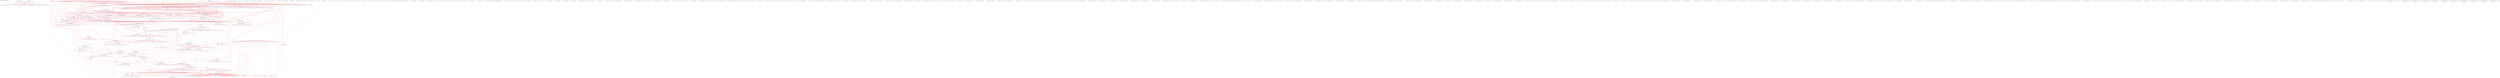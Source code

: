 digraph v3graph {
	graph	[label="MIPS_Harvard_obj_dir/MIPS_Harvard_TB_049_gate_opt.dot",
		 labelloc=t, labeljust=l,
		 //size="7.5,10",
		 rankdir=TB];
	n0	[fontsize=8 label="0x55b80bece4a0@TOP", color=purple];
	n1	[fontsize=8 label="0x55b80bd7ac70@TOP", color=purple, style=dotted];
	n2	[fontsize=8 label="0x55b80bd84670 TOP->clk", color=blue];
	n3	[fontsize=8 label="0x55b80bba4410 TOP->mips_cpu_harvard__DOT__clk", color=blue, style=dotted];
	n4	[fontsize=8 label="0x55b80bd8d440@TOP", color=purple, style=dotted];
	n5	[fontsize=8 label="0x55b80bd85180 TOP->reset", color=blue];
	n6	[fontsize=8 label="0x55b80bba4530 TOP->mips_cpu_harvard__DOT__reset", color=blue, style=dotted];
	n7	[fontsize=8 label="0x55b80bd8d7c0@TOP", color=purple, style=dotted];
	n8	[fontsize=8 label="0x55b80bd85650 TOP->active", color=blue];
	n9	[fontsize=8 label="0x55b80bba4650 TOP->mips_cpu_harvard__DOT__active", color=blue, style=dotted];
	n10	[fontsize=8 label="0x55b80bd8db40@TOP", color=purple, style=dotted];
	n11	[fontsize=8 label="0x55b80bd88900 TOP->register_v0", color=blue];
	n12	[fontsize=8 label="0x55b80bba4770 TOP->mips_cpu_harvard__DOT__register_v0", color=blue, style=dotted];
	n13	[fontsize=8 label="0x55b80bd8dec0@TOP", color=purple, style=dotted];
	n14	[fontsize=8 label="0x55b80bd7aae0 TOP->clk_enable", color=blue];
	n15	[fontsize=8 label="0x55b80bba4890 TOP->mips_cpu_harvard__DOT__clk_enable", color=blue, style=dotted];
	n16	[fontsize=8 label="0x55b80bd7ad30@TOP", color=purple, style=dotted];
	n17	[fontsize=8 label="0x55b80bd7a7c0 TOP->instr_address", color=blue];
	n18	[fontsize=8 label="0x55b80bba49b0 TOP->mips_cpu_harvard__DOT__instr_address", color=blue, style=dotted];
	n19	[fontsize=8 label="0x55b80bba2f10@TOP", color=purple, style=dotted];
	n20	[fontsize=8 label="0x55b80bd7a950 TOP->instr_readdata", color=blue];
	n21	[fontsize=8 label="0x55b80bba4b10 TOP->mips_cpu_harvard__DOT__instr_readdata", color=blue, style=dotted];
	n22	[fontsize=8 label="0x55b80bba3290@TOP", color=purple, style=dotted];
	n23	[fontsize=8 label="0x55b80bd93340 TOP->data_address", color=blue];
	n24	[fontsize=8 label="0x55b80bba4c30 TOP->mips_cpu_harvard__DOT__data_address", color=blue, style=dotted];
	n25	[fontsize=8 label="0x55b80bba3610@TOP", color=purple, style=dotted];
	n26	[fontsize=8 label="0x55b80bd7be50 TOP->data_write", color=blue];
	n27	[fontsize=8 label="0x55b80bba4d50 TOP->mips_cpu_harvard__DOT__data_write", color=blue, style=dotted];
	n28	[fontsize=8 label="0x55b80bba3990@TOP", color=purple, style=dotted];
	n29	[fontsize=8 label="0x55b80bd7b890 TOP->data_read", color=blue];
	n30	[fontsize=8 label="0x55b80bba4e30 TOP->mips_cpu_harvard__DOT__data_read", color=blue, style=dotted];
	n31	[fontsize=8 label="0x55b80bba3d10@TOP", color=purple, style=dotted];
	n32	[fontsize=8 label="0x55b80bd7b240 TOP->data_writedata", color=blue];
	n33	[fontsize=8 label="0x55b80bba4f50 TOP->mips_cpu_harvard__DOT__data_writedata", color=blue, style=dotted];
	n34	[fontsize=8 label="0x55b80bba4090@TOP", color=purple, style=dotted];
	n35	[fontsize=8 label="0x55b80bd7bc50 TOP->data_readdata", color=blue];
	n36	[fontsize=8 label="0x55b80bba50b0 TOP->mips_cpu_harvard__DOT__data_readdata", color=blue, style=dotted];
	n37	[fontsize=8 label="0x55b80bba6c90@TOP", color=purple, style=dotted];
	n38	[fontsize=8 label="0x55b80bba6930 TOP->mips_cpu_harvard__DOT__instruction_decode", color=blue];
	n39	[fontsize=8 label="0x55b80bba6b70 TOP->mips_cpu_harvard__DOT__op", color=blue, style=dotted];
	n40	[fontsize=8 label="0x55b80bba7640@TOP", color=purple, style=dotted];
	n41	[fontsize=8 label="0x55b80bba7400 TOP->mips_cpu_harvard__DOT__read_address_1", color=blue, style=dotted];
	n42	[fontsize=8 label="0x55b80bba7db0@TOP", color=purple, style=dotted];
	n43	[fontsize=8 label="0x55b80bba7560 TOP->mips_cpu_harvard__DOT__Rs_decode", color=blue, style=dotted];
	n44	[fontsize=8 label="0x55b80bda1340@TOP", color=purple, style=dotted];
	n45	[fontsize=8 label="0x55b80bba8380 TOP->mips_cpu_harvard__DOT__read_address_2", color=blue, style=dotted];
	n46	[fontsize=8 label="0x55b80bda19f0@TOP", color=purple, style=dotted];
	n47	[fontsize=8 label="0x55b80bda1260 TOP->mips_cpu_harvard__DOT__Rt_decode", color=blue, style=dotted];
	n48	[fontsize=8 label="0x55b80bda2180@TOP", color=purple, style=dotted];
	n49	[fontsize=8 label="0x55b80bda20a0 TOP->mips_cpu_harvard__DOT__Rd_decode", color=blue, style=dotted];
	n50	[fontsize=8 label="0x55b80bda2910@TOP", color=purple, style=dotted];
	n51	[fontsize=8 label="0x55b80bda2830 TOP->mips_cpu_harvard__DOT__immediate", color=blue, style=dotted];
	n52	[fontsize=8 label="0x55b80bda60c0@TOP", color=purple, style=dotted];
	n53	[fontsize=8 label="0x55b80bda4f40 TOP->mips_cpu_harvard__DOT__read_data_memory", color=blue, style=dotted];
	n54	[fontsize=8 label="0x55b80bda63c0@TOP", color=purple];
	n55	[fontsize=8 label="0x55b80bda4ca0 TOP->mips_cpu_harvard__DOT__ALU_output_memory", color=blue];
	n56	[fontsize=8 label="0x55b80bda66c0@TOP", color=purple];
	n57	[fontsize=8 label="0x55b80bda5020 TOP->mips_cpu_harvard__DOT__write_data_memory", color=blue];
	n58	[fontsize=8 label="0x55b80bda69c0@TOP", color=purple];
	n59	[fontsize=8 label="0x55b80bda4a00 TOP->mips_cpu_harvard__DOT__memory_write_memory", color=blue];
	n60	[fontsize=8 label="0x55b80bda6cc0@TOP", color=purple];
	n61	[fontsize=8 label="0x55b80bda4920 TOP->mips_cpu_harvard__DOT__memory_to_register_memory", color=blue];
	n62	[fontsize=8 label="0x55b80bda6fc0@TOP", color=purple];
	n63	[fontsize=8 label="0x55b80bba5530 TOP->mips_cpu_harvard__DOT__program_counter_fetch", color=blue];
	n64	[fontsize=8 label="0x55b80bda72c0@TOP", color=purple, style=dotted];
	n65	[fontsize=8 label="0x55b80bba5730 TOP->mips_cpu_harvard__DOT__instruction_fetch", color=blue, style=dotted];
	n66	[fontsize=8 label="0x55b80bda75c0@TOP", color=purple];
	n67	[fontsize=8 label="0x55b80bba51d0 TOP->mips_cpu_harvard__DOT__internal_clk", color=blue];
	n68	[fontsize=8 label="0x55b80bda7aa0@TOP", color=purple];
	n69	[fontsize=8 label="0x55b80bba59b0 TOP->mips_cpu_harvard__DOT__halt", color=blue, style=dotted];
	n70	[fontsize=8 label="0x55b80bda7e60@TOP", color=purple, style=dotted];
	n71	[fontsize=8 label="0x55b80bdaa560 TOP->mips_cpu_harvard__DOT__register_file__DOT__clk", color=blue, style=dotted];
	n72	[fontsize=8 label="0x55b80bda8160@TOP", color=purple, style=dotted];
	n73	[fontsize=8 label="0x55b80bba52f0 TOP->mips_cpu_harvard__DOT__HI_LO_output", color=blue];
	n74	[fontsize=8 label="0x55b80bdaa720 TOP->mips_cpu_harvard__DOT__register_file__DOT__HI_LO_output", color=blue, style=dotted];
	n75	[fontsize=8 label="0x55b80bda8460@TOP", color=purple, style=dotted];
	n76	[fontsize=8 label="0x55b80bda5100 TOP->mips_cpu_harvard__DOT__register_write_writeback", color=blue];
	n77	[fontsize=8 label="0x55b80bdaa800 TOP->mips_cpu_harvard__DOT__register_file__DOT__write_enable", color=blue, style=dotted];
	n78	[fontsize=8 label="0x55b80bda8760@TOP", color=purple, style=dotted];
	n79	[fontsize=8 label="0x55b80bda51e0 TOP->mips_cpu_harvard__DOT__hi_lo_register_write_writeback", color=blue];
	n80	[fontsize=8 label="0x55b80bdaa8e0 TOP->mips_cpu_harvard__DOT__register_file__DOT__hi_lo_register_write_enable", color=blue, style=dotted];
	n81	[fontsize=8 label="0x55b80bda8a60@TOP", color=purple, style=dotted];
	n82	[fontsize=8 label="0x55b80bdaa9c0 TOP->mips_cpu_harvard__DOT__register_file__DOT__read_address_1", color=blue, style=dotted];
	n83	[fontsize=8 label="0x55b80bda8d60@TOP", color=purple, style=dotted];
	n84	[fontsize=8 label="0x55b80bdaaaa0 TOP->mips_cpu_harvard__DOT__register_file__DOT__read_address_2", color=blue, style=dotted];
	n85	[fontsize=8 label="0x55b80bda9060@TOP", color=purple, style=dotted];
	n86	[fontsize=8 label="0x55b80bda5480 TOP->mips_cpu_harvard__DOT__write_register_writeback", color=blue];
	n87	[fontsize=8 label="0x55b80bdaab80 TOP->mips_cpu_harvard__DOT__register_file__DOT__write_address", color=blue, style=dotted];
	n88	[fontsize=8 label="0x55b80bda9360@TOP", color=purple, style=dotted];
	n89	[fontsize=8 label="0x55b80bda5560 TOP->mips_cpu_harvard__DOT__result_writeback", color=blue];
	n90	[fontsize=8 label="0x55b80bdaac60 TOP->mips_cpu_harvard__DOT__register_file__DOT__write_data", color=blue, style=dotted];
	n91	[fontsize=8 label="0x55b80bda9660@TOP", color=purple, style=dotted];
	n92	[fontsize=8 label="0x55b80bda5640 TOP->mips_cpu_harvard__DOT__ALU_HI_output_writeback", color=blue];
	n93	[fontsize=8 label="0x55b80bdaad40 TOP->mips_cpu_harvard__DOT__register_file__DOT__HI_write_data", color=blue, style=dotted];
	n94	[fontsize=8 label="0x55b80bda9960@TOP", color=purple, style=dotted];
	n95	[fontsize=8 label="0x55b80bda5720 TOP->mips_cpu_harvard__DOT__ALU_LO_output_writeback", color=blue];
	n96	[fontsize=8 label="0x55b80bdaae20 TOP->mips_cpu_harvard__DOT__register_file__DOT__LO_write_data", color=blue, style=dotted];
	n97	[fontsize=8 label="0x55b80bda9c60@TOP", color=purple, style=dotted];
	n98	[fontsize=8 label="0x55b80bda30a0 TOP->mips_cpu_harvard__DOT__register_file_output_A_decode", color=blue];
	n99	[fontsize=8 label="0x55b80bdaaf00 TOP->mips_cpu_harvard__DOT__register_file__DOT__read_data_1", color=blue, style=dotted];
	n100	[fontsize=8 label="0x55b80bda9f60@TOP", color=purple, style=dotted];
	n101	[fontsize=8 label="0x55b80bda3180 TOP->mips_cpu_harvard__DOT__register_file_output_B_decode", color=blue];
	n102	[fontsize=8 label="0x55b80bdaafe0 TOP->mips_cpu_harvard__DOT__register_file__DOT__read_data_2", color=blue, style=dotted];
	n103	[fontsize=8 label="0x55b80bdaa260@TOP", color=purple, style=dotted];
	n104	[fontsize=8 label="0x55b80bdab0c0 TOP->mips_cpu_harvard__DOT__register_file__DOT__read_register_2", color=blue, style=dotted];
	n105	[fontsize=8 label="0x55b80bdab600@TOP", color=purple, style=dotted];
	n106	[fontsize=8 label="0x55b80bdab1a0 TOP->mips_cpu_harvard__DOT__register_file__DOT__registers", color=blue];
	n107	[fontsize=8 label="0x55b80bdab440 TOP->mips_cpu_harvard__DOT__register_file__DOT__read_data_1_pre_mux", color=blue, style=dotted];
	n108	[fontsize=8 label="0x55b80bdac060@TOP", color=purple, style=dotted];
	n109	[fontsize=8 label="0x55b80bdab520 TOP->mips_cpu_harvard__DOT__register_file__DOT__read_data_2_pre_mux", color=blue, style=dotted];
	n110	[fontsize=8 label="0x55b80bdacac0@TOP", color=purple];
	n111	[fontsize=8 label="0x55b80bdab360 TOP->mips_cpu_harvard__DOT__register_file__DOT__LO_reg", color=blue];
	n112	[fontsize=8 label="0x55b80bdad0c0@TOP", color=purple];
	n113	[fontsize=8 label="0x55b80bdab280 TOP->mips_cpu_harvard__DOT__register_file__DOT__HI_reg", color=blue];
	n114	[fontsize=8 label="0x55b80bdad6c0@TOP", color=purple];
	n115	[fontsize=8 label="0x55b80bdadcd0@TOP", color=purple, style=dotted];
	n116	[fontsize=8 label="0x55b80bdadbf0 TOP->mips_cpu_harvard__DOT__register_file__DOT__modified_write_clk", color=blue];
	n117	[fontsize=8 label="0x55b80bdaf2b0@TOP", color=purple, style=dotted];
	n118	[fontsize=8 label="0x55b80bdb04b0 TOP->mips_cpu_harvard__DOT__pc__DOT__clk", color=blue, style=dotted];
	n119	[fontsize=8 label="0x55b80bdaf5b0@TOP", color=purple, style=dotted];
	n120	[fontsize=8 label="0x55b80bba5410 TOP->mips_cpu_harvard__DOT__program_counter_prime", color=blue, style=dotted];
	n121	[fontsize=8 label="0x55b80bdb0590 TOP->mips_cpu_harvard__DOT__pc__DOT__address_input", color=blue, style=dotted];
	n122	[fontsize=8 label="0x55b80bdaf8b0@TOP", color=purple, style=dotted];
	n123	[fontsize=8 label="0x55b80bda59c0 TOP->mips_cpu_harvard__DOT__stall_fetch", color=blue];
	n124	[fontsize=8 label="0x55b80bdb0670 TOP->mips_cpu_harvard__DOT__pc__DOT__enable", color=blue, style=dotted];
	n125	[fontsize=8 label="0x55b80bdafbb0@TOP", color=purple, style=dotted];
	n126	[fontsize=8 label="0x55b80bdb0750 TOP->mips_cpu_harvard__DOT__pc__DOT__reset", color=blue, style=dotted];
	n127	[fontsize=8 label="0x55b80bdafeb0@TOP", color=purple, style=dotted];
	n128	[fontsize=8 label="0x55b80bdb0830 TOP->mips_cpu_harvard__DOT__pc__DOT__halt", color=blue, style=dotted];
	n129	[fontsize=8 label="0x55b80bdb01b0@TOP", color=purple, style=dotted];
	n130	[fontsize=8 label="0x55b80bdb0910 TOP->mips_cpu_harvard__DOT__pc__DOT__address_output", color=blue, style=dotted];
	n131	[fontsize=8 label="0x55b80bdb09f0@TOP", color=purple, style=dotted];
	n132	[fontsize=8 label="0x55b80bdb22b0@TOP", color=purple, style=dotted];
	n133	[fontsize=8 label="0x55b80bdb28b0 TOP->mips_cpu_harvard__DOT__plus_four_adder__DOT__a", color=blue, style=dotted];
	n134	[fontsize=8 label="0x55b80bdb25b0@TOP", color=purple, style=dotted];
	n135	[fontsize=8 label="0x55b80bba5650 TOP->mips_cpu_harvard__DOT__program_counter_plus_four_fetch", color=blue, style=dotted];
	n136	[fontsize=8 label="0x55b80bdb2a70 TOP->mips_cpu_harvard__DOT__plus_four_adder__DOT__z", color=blue, style=dotted];
	n137	[fontsize=8 label="0x55b80bdb2b50@TOP", color=purple, style=dotted];
	n138	[fontsize=8 label="0x55b80bdb3080@TOP", color=purple, style=dotted];
	n139	[fontsize=8 label="0x55b80bba5a90 TOP->mips_cpu_harvard__DOT__program_counter_source_decode", color=blue];
	n140	[fontsize=8 label="0x55b80bdb3d60 TOP->mips_cpu_harvard__DOT__program_counter_multiplexer__DOT__control", color=blue, style=dotted];
	n141	[fontsize=8 label="0x55b80bdb3380@TOP", color=purple, style=dotted];
	n142	[fontsize=8 label="0x55b80bdb3e40 TOP->mips_cpu_harvard__DOT__program_counter_multiplexer__DOT__input_0", color=blue, style=dotted];
	n143	[fontsize=8 label="0x55b80bdb3680@TOP", color=purple, style=dotted];
	n144	[fontsize=8 label="0x55b80bba6810 TOP->mips_cpu_harvard__DOT__program_counter_branch_decode", color=blue, style=dotted];
	n145	[fontsize=8 label="0x55b80bdb3f20 TOP->mips_cpu_harvard__DOT__program_counter_multiplexer__DOT__input_1", color=blue, style=dotted];
	n146	[fontsize=8 label="0x55b80bdb3980@TOP", color=purple, style=dotted];
	n147	[fontsize=8 label="0x55b80bba5890 TOP->mips_cpu_harvard__DOT__program_counter_mux_1_out", color=blue];
	n148	[fontsize=8 label="0x55b80bdb4000 TOP->mips_cpu_harvard__DOT__program_counter_multiplexer__DOT__resolved", color=blue, style=dotted];
	n149	[fontsize=8 label="0x55b80bdb40e0@TOP", color=purple];
	n150	[fontsize=8 label="0x55b80bdb46e0@TOP", color=purple, style=dotted];
	n151	[fontsize=8 label="0x55b80bda53a0 TOP->mips_cpu_harvard__DOT__program_counter_multiplexer_jump_writeback", color=blue];
	n152	[fontsize=8 label="0x55b80bdb53c0 TOP->mips_cpu_harvard__DOT__program_counter_multiplexer_two__DOT__control", color=blue, style=dotted];
	n153	[fontsize=8 label="0x55b80bdb49e0@TOP", color=purple, style=dotted];
	n154	[fontsize=8 label="0x55b80bdb54a0 TOP->mips_cpu_harvard__DOT__program_counter_multiplexer_two__DOT__input_0", color=blue, style=dotted];
	n155	[fontsize=8 label="0x55b80bdb4ce0@TOP", color=purple, style=dotted];
	n156	[fontsize=8 label="0x55b80bdb5580 TOP->mips_cpu_harvard__DOT__program_counter_multiplexer_two__DOT__input_1", color=blue, style=dotted];
	n157	[fontsize=8 label="0x55b80bdb4fe0@TOP", color=purple, style=dotted];
	n158	[fontsize=8 label="0x55b80bdb5660 TOP->mips_cpu_harvard__DOT__program_counter_multiplexer_two__DOT__resolved", color=blue, style=dotted];
	n159	[fontsize=8 label="0x55b80bdb5740@TOP", color=purple, style=dotted];
	n160	[fontsize=8 label="0x55b80bdb5d40@TOP", color=purple, style=dotted];
	n161	[fontsize=8 label="0x55b80bdb7540 TOP->mips_cpu_harvard__DOT__fetch_decode_register__DOT__clk", color=blue, style=dotted];
	n162	[fontsize=8 label="0x55b80bdb6040@TOP", color=purple, style=dotted];
	n163	[fontsize=8 label="0x55b80bda5aa0 TOP->mips_cpu_harvard__DOT__stall_decode", color=blue];
	n164	[fontsize=8 label="0x55b80bdb7620 TOP->mips_cpu_harvard__DOT__fetch_decode_register__DOT__enable", color=blue, style=dotted];
	n165	[fontsize=8 label="0x55b80bdb6340@TOP", color=purple, style=dotted];
	n166	[fontsize=8 label="0x55b80bda5fe0 TOP->mips_cpu_harvard__DOT__flush_fetch_decode_register", color=blue];
	n167	[fontsize=8 label="0x55b80bdb7700 TOP->mips_cpu_harvard__DOT__fetch_decode_register__DOT__clear", color=blue, style=dotted];
	n168	[fontsize=8 label="0x55b80bdb6640@TOP", color=purple, style=dotted];
	n169	[fontsize=8 label="0x55b80bdb77e0 TOP->mips_cpu_harvard__DOT__fetch_decode_register__DOT__reset", color=blue, style=dotted];
	n170	[fontsize=8 label="0x55b80bdb6940@TOP", color=purple, style=dotted];
	n171	[fontsize=8 label="0x55b80bdb78c0 TOP->mips_cpu_harvard__DOT__fetch_decode_register__DOT__instruction_fetch", color=blue, style=dotted];
	n172	[fontsize=8 label="0x55b80bdb6c40@TOP", color=purple, style=dotted];
	n173	[fontsize=8 label="0x55b80bdb79a0 TOP->mips_cpu_harvard__DOT__fetch_decode_register__DOT__program_counter_plus_four_fetch", color=blue, style=dotted];
	n174	[fontsize=8 label="0x55b80bdb6f40@TOP", color=purple, style=dotted];
	n175	[fontsize=8 label="0x55b80bdb7a80 TOP->mips_cpu_harvard__DOT__fetch_decode_register__DOT__instruction_decode", color=blue, style=dotted];
	n176	[fontsize=8 label="0x55b80bdb7240@TOP", color=purple, style=dotted];
	n177	[fontsize=8 label="0x55b80bba6a90 TOP->mips_cpu_harvard__DOT__program_counter_plus_four_decode", color=blue];
	n178	[fontsize=8 label="0x55b80bdb7b60 TOP->mips_cpu_harvard__DOT__fetch_decode_register__DOT__program_counter_plus_four_decode", color=blue, style=dotted];
	n179	[fontsize=8 label="0x55b80bdb9b50@TOP", color=purple, style=dotted];
	n180	[fontsize=8 label="0x55b80bdbb950 TOP->mips_cpu_harvard__DOT__control_unit__DOT__instruction", color=blue, style=dotted];
	n181	[fontsize=8 label="0x55b80bdb9e50@TOP", color=purple, style=dotted];
	n182	[fontsize=8 label="0x55b80bba5bb0 TOP->mips_cpu_harvard__DOT__register_write_decode", color=blue];
	n183	[fontsize=8 label="0x55b80bdbba30 TOP->mips_cpu_harvard__DOT__control_unit__DOT__register_write", color=blue, style=dotted];
	n184	[fontsize=8 label="0x55b80bdba150@TOP", color=purple, style=dotted];
	n185	[fontsize=8 label="0x55b80bba5d10 TOP->mips_cpu_harvard__DOT__memory_to_register_decode", color=blue];
	n186	[fontsize=8 label="0x55b80bdbbb10 TOP->mips_cpu_harvard__DOT__control_unit__DOT__memory_to_register", color=blue, style=dotted];
	n187	[fontsize=8 label="0x55b80bdba450@TOP", color=purple, style=dotted];
	n188	[fontsize=8 label="0x55b80bba5e30 TOP->mips_cpu_harvard__DOT__memory_write_decode", color=blue];
	n189	[fontsize=8 label="0x55b80bdbbbf0 TOP->mips_cpu_harvard__DOT__control_unit__DOT__memory_write", color=blue, style=dotted];
	n190	[fontsize=8 label="0x55b80bdba750@TOP", color=purple, style=dotted];
	n191	[fontsize=8 label="0x55b80bba5f50 TOP->mips_cpu_harvard__DOT__ALU_src_B_decode", color=blue];
	n192	[fontsize=8 label="0x55b80bdbbcd0 TOP->mips_cpu_harvard__DOT__control_unit__DOT__ALU_src_B", color=blue, style=dotted];
	n193	[fontsize=8 label="0x55b80bdbaa50@TOP", color=purple, style=dotted];
	n194	[fontsize=8 label="0x55b80bba6070 TOP->mips_cpu_harvard__DOT__register_destination_decode", color=blue];
	n195	[fontsize=8 label="0x55b80bdbbdb0 TOP->mips_cpu_harvard__DOT__control_unit__DOT__register_destination", color=blue, style=dotted];
	n196	[fontsize=8 label="0x55b80bdbad50@TOP", color=purple, style=dotted];
	n197	[fontsize=8 label="0x55b80bba6190 TOP->mips_cpu_harvard__DOT__branch_decode", color=blue];
	n198	[fontsize=8 label="0x55b80bdbbe90 TOP->mips_cpu_harvard__DOT__control_unit__DOT__branch", color=blue, style=dotted];
	n199	[fontsize=8 label="0x55b80bdbb050@TOP", color=purple, style=dotted];
	n200	[fontsize=8 label="0x55b80bba62b0 TOP->mips_cpu_harvard__DOT__hi_lo_register_write_decode", color=blue];
	n201	[fontsize=8 label="0x55b80bdbbf70 TOP->mips_cpu_harvard__DOT__control_unit__DOT__hi_lo_register_write", color=blue, style=dotted];
	n202	[fontsize=8 label="0x55b80bdbb350@TOP", color=purple, style=dotted];
	n203	[fontsize=8 label="0x55b80bba64f0 TOP->mips_cpu_harvard__DOT__ALU_function_decode", color=blue];
	n204	[fontsize=8 label="0x55b80bdbc050 TOP->mips_cpu_harvard__DOT__control_unit__DOT__ALU_function", color=blue, style=dotted];
	n205	[fontsize=8 label="0x55b80bdbb650@TOP", color=purple, style=dotted];
	n206	[fontsize=8 label="0x55b80bba6610 TOP->mips_cpu_harvard__DOT__program_counter_multiplexer_jump_decode", color=blue];
	n207	[fontsize=8 label="0x55b80bdbc130 TOP->mips_cpu_harvard__DOT__control_unit__DOT__program_counter_multiplexer_jump", color=blue, style=dotted];
	n208	[fontsize=8 label="0x55b80beed9e0@TOP", color=purple];
	n209	[fontsize=8 label="0x55b80bdbc210 TOP->mips_cpu_harvard__DOT__control_unit__DOT__op", color=blue];
	n210	[fontsize=8 label="0x55b80bdbc3d0 TOP->mips_cpu_harvard__DOT__control_unit__DOT__funct", color=blue];
	n211	[fontsize=8 label="0x55b80beed860@TOP", color=purple, style=dotted];
	n212	[fontsize=8 label="0x55b80bdbc2f0 TOP->mips_cpu_harvard__DOT__control_unit__DOT__rt", color=blue, style=dotted];
	n213	[fontsize=8 label="0x55b80bdd6330@TOP", color=purple, style=dotted];
	n214	[fontsize=8 label="0x55b80bda5b80 TOP->mips_cpu_harvard__DOT__forward_A_decode", color=blue, style=dotted];
	n215	[fontsize=8 label="0x55b80bdd74c0 TOP->mips_cpu_harvard__DOT__register_file_output_A_mux__DOT__control", color=blue, style=dotted];
	n216	[fontsize=8 label="0x55b80bdd66f0@TOP", color=purple, style=dotted];
	n217	[fontsize=8 label="0x55b80bdd75e0 TOP->mips_cpu_harvard__DOT__register_file_output_A_mux__DOT__input_0", color=blue, style=dotted];
	n218	[fontsize=8 label="0x55b80bdd6af0@TOP", color=purple, style=dotted];
	n219	[fontsize=8 label="0x55b80bdd7700 TOP->mips_cpu_harvard__DOT__register_file_output_A_mux__DOT__input_1", color=blue, style=dotted];
	n220	[fontsize=8 label="0x55b80bdd6ef0@TOP", color=purple, style=dotted];
	n221	[fontsize=8 label="0x55b80bda3260 TOP->mips_cpu_harvard__DOT__register_file_output_A_resolved_decode", color=blue];
	n222	[fontsize=8 label="0x55b80bdd7820 TOP->mips_cpu_harvard__DOT__register_file_output_A_mux__DOT__resolved", color=blue, style=dotted];
	n223	[fontsize=8 label="0x55b80bdd7940@TOP", color=purple];
	n224	[fontsize=8 label="0x55b80bdd80c0@TOP", color=purple, style=dotted];
	n225	[fontsize=8 label="0x55b80bda5c60 TOP->mips_cpu_harvard__DOT__forward_B_decode", color=blue, style=dotted];
	n226	[fontsize=8 label="0x55b80bdd9200 TOP->mips_cpu_harvard__DOT__register_file_output_B_mux__DOT__control", color=blue, style=dotted];
	n227	[fontsize=8 label="0x55b80bdd8480@TOP", color=purple, style=dotted];
	n228	[fontsize=8 label="0x55b80bdd9320 TOP->mips_cpu_harvard__DOT__register_file_output_B_mux__DOT__input_0", color=blue, style=dotted];
	n229	[fontsize=8 label="0x55b80bdd8880@TOP", color=purple, style=dotted];
	n230	[fontsize=8 label="0x55b80bdd9440 TOP->mips_cpu_harvard__DOT__register_file_output_B_mux__DOT__input_1", color=blue, style=dotted];
	n231	[fontsize=8 label="0x55b80bdd8c80@TOP", color=purple, style=dotted];
	n232	[fontsize=8 label="0x55b80bda3340 TOP->mips_cpu_harvard__DOT__register_file_output_B_resolved_decode", color=blue];
	n233	[fontsize=8 label="0x55b80bdd9560 TOP->mips_cpu_harvard__DOT__register_file_output_B_mux__DOT__resolved", color=blue, style=dotted];
	n234	[fontsize=8 label="0x55b80bdd9680@TOP", color=purple];
	n235	[fontsize=8 label="0x55b80bdd9e00@TOP", color=purple, style=dotted];
	n236	[fontsize=8 label="0x55b80bddafd0 TOP->mips_cpu_harvard__DOT__reg_output_comparator__DOT__op", color=blue, style=dotted];
	n237	[fontsize=8 label="0x55b80bdda180@TOP", color=purple, style=dotted];
	n238	[fontsize=8 label="0x55b80bddb190 TOP->mips_cpu_harvard__DOT__reg_output_comparator__DOT__rt", color=blue, style=dotted];
	n239	[fontsize=8 label="0x55b80bdda500@TOP", color=purple, style=dotted];
	n240	[fontsize=8 label="0x55b80bddb2b0 TOP->mips_cpu_harvard__DOT__reg_output_comparator__DOT__a", color=blue, style=dotted];
	n241	[fontsize=8 label="0x55b80bdda880@TOP", color=purple, style=dotted];
	n242	[fontsize=8 label="0x55b80bddb3d0 TOP->mips_cpu_harvard__DOT__reg_output_comparator__DOT__b", color=blue, style=dotted];
	n243	[fontsize=8 label="0x55b80bddac50@TOP", color=purple, style=dotted];
	n244	[fontsize=8 label="0x55b80bba63d0 TOP->mips_cpu_harvard__DOT__equal_decode", color=blue];
	n245	[fontsize=8 label="0x55b80bddb4f0 TOP->mips_cpu_harvard__DOT__reg_output_comparator__DOT__c", color=blue, style=dotted];
	n246	[fontsize=8 label="0x55b80bf17570@TOP", color=purple, style=dotted];
	n247	[fontsize=8 label="0x55b80bf173d0@TOP", color=purple, style=dotted];
	n248	[fontsize=8 label="0x55b80bf17230@TOP", color=purple, style=dotted];
	n249	[fontsize=8 label="0x55b80bf17090@TOP", color=purple, style=dotted];
	n250	[fontsize=8 label="0x55b80bf16ec0@TOP", color=purple, style=dotted];
	n251	[fontsize=8 label="0x55b80bf16d40@TOP", color=purple];
	n252	[fontsize=8 label="0x55b80bf16bc0@TOP", color=purple, style=dotted];
	n253	[fontsize=8 label="0x55b80bf16a00@TOP", color=purple, style=dotted];
	n254	[fontsize=8 label="0x55b80beed2a0@TOP", color=purple, style=dotted];
	n255	[fontsize=8 label="0x55b80bddfd80@TOP", color=purple];
	n256	[fontsize=8 label="0x55b80bde03c0@TOP", color=purple, style=dotted];
	n257	[fontsize=8 label="0x55b80bde0f40 TOP->mips_cpu_harvard__DOT__program_counter_source_and_gate_decode__DOT__input_A", color=blue, style=dotted];
	n258	[fontsize=8 label="0x55b80bde0780@TOP", color=purple, style=dotted];
	n259	[fontsize=8 label="0x55b80bde1060 TOP->mips_cpu_harvard__DOT__program_counter_source_and_gate_decode__DOT__input_B", color=blue, style=dotted];
	n260	[fontsize=8 label="0x55b80bde0b40@TOP", color=purple, style=dotted];
	n261	[fontsize=8 label="0x55b80bde1180 TOP->mips_cpu_harvard__DOT__program_counter_source_and_gate_decode__DOT__output_C", color=blue, style=dotted];
	n262	[fontsize=8 label="0x55b80bde12a0@TOP", color=purple];
	n263	[fontsize=8 label="0x55b80bde1880@TOP", color=purple, style=dotted];
	n264	[fontsize=8 label="0x55b80bde1fc0 TOP->mips_cpu_harvard__DOT__sign_extender_decode__DOT__short_input", color=blue, style=dotted];
	n265	[fontsize=8 label="0x55b80bde1c00@TOP", color=purple, style=dotted];
	n266	[fontsize=8 label="0x55b80bda3420 TOP->mips_cpu_harvard__DOT__sign_imm_decode", color=blue];
	n267	[fontsize=8 label="0x55b80bde2180 TOP->mips_cpu_harvard__DOT__sign_extender_decode__DOT__extended_output", color=blue, style=dotted];
	n268	[fontsize=8 label="0x55b80bde22a0@TOP", color=purple];
	n269	[fontsize=8 label="0x55b80bde2e20@TOP", color=purple, style=dotted];
	n270	[fontsize=8 label="0x55b80bde3680 TOP->mips_cpu_harvard__DOT__shifter_decode__DOT__shift_input", color=blue, style=dotted];
	n271	[fontsize=8 label="0x55b80bde31a0@TOP", color=purple, style=dotted];
	n272	[fontsize=8 label="0x55b80bda2fc0 TOP->mips_cpu_harvard__DOT__shifter_output_decode", color=blue, style=dotted];
	n273	[fontsize=8 label="0x55b80bde37a0 TOP->mips_cpu_harvard__DOT__shifter_decode__DOT__shift_output", color=blue, style=dotted];
	n274	[fontsize=8 label="0x55b80bde38c0@TOP", color=purple, style=dotted];
	n275	[fontsize=8 label="0x55b80bde3eb0@TOP", color=purple, style=dotted];
	n276	[fontsize=8 label="0x55b80bde49f0 TOP->mips_cpu_harvard__DOT__adder_decode__DOT__a", color=blue, style=dotted];
	n277	[fontsize=8 label="0x55b80bde4270@TOP", color=purple, style=dotted];
	n278	[fontsize=8 label="0x55b80bde4b50 TOP->mips_cpu_harvard__DOT__adder_decode__DOT__b", color=blue, style=dotted];
	n279	[fontsize=8 label="0x55b80bde4630@TOP", color=purple, style=dotted];
	n280	[fontsize=8 label="0x55b80bde4c70 TOP->mips_cpu_harvard__DOT__adder_decode__DOT__z", color=blue, style=dotted];
	n281	[fontsize=8 label="0x55b80bde4d90@TOP", color=purple, style=dotted];
	n282	[fontsize=8 label="0x55b80bde53b0@TOP", color=purple, style=dotted];
	n283	[fontsize=8 label="0x55b80bdecb60 TOP->mips_cpu_harvard__DOT__decode_execute_register__DOT__clk", color=blue, style=dotted];
	n284	[fontsize=8 label="0x55b80bde5730@TOP", color=purple, style=dotted];
	n285	[fontsize=8 label="0x55b80bda5d40 TOP->mips_cpu_harvard__DOT__flush_execute_register", color=blue];
	n286	[fontsize=8 label="0x55b80bdecd20 TOP->mips_cpu_harvard__DOT__decode_execute_register__DOT__clear", color=blue, style=dotted];
	n287	[fontsize=8 label="0x55b80bde5af0@TOP", color=purple, style=dotted];
	n288	[fontsize=8 label="0x55b80bdece40 TOP->mips_cpu_harvard__DOT__decode_execute_register__DOT__reset", color=blue, style=dotted];
	n289	[fontsize=8 label="0x55b80bde5e70@TOP", color=purple, style=dotted];
	n290	[fontsize=8 label="0x55b80bdecf60 TOP->mips_cpu_harvard__DOT__decode_execute_register__DOT__register_write_decode", color=blue, style=dotted];
	n291	[fontsize=8 label="0x55b80bde6270@TOP", color=purple, style=dotted];
	n292	[fontsize=8 label="0x55b80bded080 TOP->mips_cpu_harvard__DOT__decode_execute_register__DOT__memory_to_register_decode", color=blue, style=dotted];
	n293	[fontsize=8 label="0x55b80bde6670@TOP", color=purple, style=dotted];
	n294	[fontsize=8 label="0x55b80bded1a0 TOP->mips_cpu_harvard__DOT__decode_execute_register__DOT__memory_write_decode", color=blue, style=dotted];
	n295	[fontsize=8 label="0x55b80bde6a70@TOP", color=purple, style=dotted];
	n296	[fontsize=8 label="0x55b80bded2c0 TOP->mips_cpu_harvard__DOT__decode_execute_register__DOT__ALU_src_B_decode", color=blue, style=dotted];
	n297	[fontsize=8 label="0x55b80bde6e30@TOP", color=purple, style=dotted];
	n298	[fontsize=8 label="0x55b80bded3e0 TOP->mips_cpu_harvard__DOT__decode_execute_register__DOT__register_destination_decode", color=blue, style=dotted];
	n299	[fontsize=8 label="0x55b80bde71f0@TOP", color=purple, style=dotted];
	n300	[fontsize=8 label="0x55b80bded500 TOP->mips_cpu_harvard__DOT__decode_execute_register__DOT__hi_lo_register_write_decode", color=blue, style=dotted];
	n301	[fontsize=8 label="0x55b80bde75b0@TOP", color=purple, style=dotted];
	n302	[fontsize=8 label="0x55b80bded620 TOP->mips_cpu_harvard__DOT__decode_execute_register__DOT__ALU_function_decode", color=blue, style=dotted];
	n303	[fontsize=8 label="0x55b80bde79b0@TOP", color=purple, style=dotted];
	n304	[fontsize=8 label="0x55b80bded740 TOP->mips_cpu_harvard__DOT__decode_execute_register__DOT__Rs_decode", color=blue, style=dotted];
	n305	[fontsize=8 label="0x55b80bde7d30@TOP", color=purple, style=dotted];
	n306	[fontsize=8 label="0x55b80bded860 TOP->mips_cpu_harvard__DOT__decode_execute_register__DOT__Rt_decode", color=blue, style=dotted];
	n307	[fontsize=8 label="0x55b80bde80b0@TOP", color=purple, style=dotted];
	n308	[fontsize=8 label="0x55b80bded980 TOP->mips_cpu_harvard__DOT__decode_execute_register__DOT__Rd_decode", color=blue, style=dotted];
	n309	[fontsize=8 label="0x55b80bde8430@TOP", color=purple, style=dotted];
	n310	[fontsize=8 label="0x55b80bdedaa0 TOP->mips_cpu_harvard__DOT__decode_execute_register__DOT__sign_imm_decode", color=blue, style=dotted];
	n311	[fontsize=8 label="0x55b80bde87f0@TOP", color=purple, style=dotted];
	n312	[fontsize=8 label="0x55b80bdedbc0 TOP->mips_cpu_harvard__DOT__decode_execute_register__DOT__program_counter_multiplexer_jump_decode", color=blue, style=dotted];
	n313	[fontsize=8 label="0x55b80bde8c10@TOP", color=purple, style=dotted];
	n314	[fontsize=8 label="0x55b80bda3b20 TOP->mips_cpu_harvard__DOT__register_write_execute", color=blue];
	n315	[fontsize=8 label="0x55b80bdedce0 TOP->mips_cpu_harvard__DOT__decode_execute_register__DOT__register_write_execute", color=blue, style=dotted];
	n316	[fontsize=8 label="0x55b80bde9010@TOP", color=purple, style=dotted];
	n317	[fontsize=8 label="0x55b80bda35e0 TOP->mips_cpu_harvard__DOT__memory_to_register_execute", color=blue];
	n318	[fontsize=8 label="0x55b80bdede00 TOP->mips_cpu_harvard__DOT__decode_execute_register__DOT__memory_to_register_execute", color=blue, style=dotted];
	n319	[fontsize=8 label="0x55b80bde9420@TOP", color=purple, style=dotted];
	n320	[fontsize=8 label="0x55b80bda36c0 TOP->mips_cpu_harvard__DOT__memory_write_execute", color=blue];
	n321	[fontsize=8 label="0x55b80bdedf20 TOP->mips_cpu_harvard__DOT__decode_execute_register__DOT__memory_write_execute", color=blue, style=dotted];
	n322	[fontsize=8 label="0x55b80bde9820@TOP", color=purple, style=dotted];
	n323	[fontsize=8 label="0x55b80bda3880 TOP->mips_cpu_harvard__DOT__ALU_src_B_execute", color=blue];
	n324	[fontsize=8 label="0x55b80bdee040 TOP->mips_cpu_harvard__DOT__decode_execute_register__DOT__ALU_src_B_execute", color=blue, style=dotted];
	n325	[fontsize=8 label="0x55b80bde9c20@TOP", color=purple, style=dotted];
	n326	[fontsize=8 label="0x55b80bda3500 TOP->mips_cpu_harvard__DOT__register_destination_execute", color=blue];
	n327	[fontsize=8 label="0x55b80bdee160 TOP->mips_cpu_harvard__DOT__decode_execute_register__DOT__register_destination_execute", color=blue, style=dotted];
	n328	[fontsize=8 label="0x55b80bdea030@TOP", color=purple, style=dotted];
	n329	[fontsize=8 label="0x55b80bda3a40 TOP->mips_cpu_harvard__DOT__hi_lo_register_write_execute", color=blue];
	n330	[fontsize=8 label="0x55b80bdee280 TOP->mips_cpu_harvard__DOT__decode_execute_register__DOT__hi_lo_register_write_execute", color=blue, style=dotted];
	n331	[fontsize=8 label="0x55b80bdea440@TOP", color=purple, style=dotted];
	n332	[fontsize=8 label="0x55b80bda3960 TOP->mips_cpu_harvard__DOT__ALU_function_execute", color=blue];
	n333	[fontsize=8 label="0x55b80bdee3a0 TOP->mips_cpu_harvard__DOT__decode_execute_register__DOT__ALU_function_execute", color=blue, style=dotted];
	n334	[fontsize=8 label="0x55b80bdea840@TOP", color=purple, style=dotted];
	n335	[fontsize=8 label="0x55b80bda43e0 TOP->mips_cpu_harvard__DOT__Rs_execute", color=blue];
	n336	[fontsize=8 label="0x55b80bdee4c0 TOP->mips_cpu_harvard__DOT__decode_execute_register__DOT__Rs_execute", color=blue, style=dotted];
	n337	[fontsize=8 label="0x55b80bdeac00@TOP", color=purple, style=dotted];
	n338	[fontsize=8 label="0x55b80bda44c0 TOP->mips_cpu_harvard__DOT__Rt_execute", color=blue];
	n339	[fontsize=8 label="0x55b80bdee5e0 TOP->mips_cpu_harvard__DOT__decode_execute_register__DOT__Rt_execute", color=blue, style=dotted];
	n340	[fontsize=8 label="0x55b80bdeafc0@TOP", color=purple, style=dotted];
	n341	[fontsize=8 label="0x55b80bda45a0 TOP->mips_cpu_harvard__DOT__Rd_execute", color=blue];
	n342	[fontsize=8 label="0x55b80bdee700 TOP->mips_cpu_harvard__DOT__decode_execute_register__DOT__Rd_execute", color=blue, style=dotted];
	n343	[fontsize=8 label="0x55b80bdeb380@TOP", color=purple, style=dotted];
	n344	[fontsize=8 label="0x55b80bda4680 TOP->mips_cpu_harvard__DOT__sign_imm_execute", color=blue];
	n345	[fontsize=8 label="0x55b80bdee820 TOP->mips_cpu_harvard__DOT__decode_execute_register__DOT__sign_imm_execute", color=blue, style=dotted];
	n346	[fontsize=8 label="0x55b80bdeb740@TOP", color=purple, style=dotted];
	n347	[fontsize=8 label="0x55b80bda3c00 TOP->mips_cpu_harvard__DOT__program_counter_multiplexer_jump_execute", color=blue];
	n348	[fontsize=8 label="0x55b80bdee940 TOP->mips_cpu_harvard__DOT__decode_execute_register__DOT__program_counter_multiplexer_jump_execute", color=blue, style=dotted];
	n349	[fontsize=8 label="0x55b80bdebb60@TOP", color=purple, style=dotted];
	n350	[fontsize=8 label="0x55b80bdeea60 TOP->mips_cpu_harvard__DOT__decode_execute_register__DOT__read_data_one_decode", color=blue, style=dotted];
	n351	[fontsize=8 label="0x55b80bdebf60@TOP", color=purple, style=dotted];
	n352	[fontsize=8 label="0x55b80bdeeb80 TOP->mips_cpu_harvard__DOT__decode_execute_register__DOT__read_data_two_decode", color=blue, style=dotted];
	n353	[fontsize=8 label="0x55b80bdec360@TOP", color=purple, style=dotted];
	n354	[fontsize=8 label="0x55b80bda3ce0 TOP->mips_cpu_harvard__DOT__register_file_output_A_execute", color=blue];
	n355	[fontsize=8 label="0x55b80bdeeca0 TOP->mips_cpu_harvard__DOT__decode_execute_register__DOT__read_data_one_execute", color=blue, style=dotted];
	n356	[fontsize=8 label="0x55b80bdec760@TOP", color=purple, style=dotted];
	n357	[fontsize=8 label="0x55b80bda3dc0 TOP->mips_cpu_harvard__DOT__register_file_output_B_execute", color=blue];
	n358	[fontsize=8 label="0x55b80bdeedc0 TOP->mips_cpu_harvard__DOT__decode_execute_register__DOT__read_data_two_execute", color=blue, style=dotted];
	n359	[fontsize=8 label="0x55b80bdf62e0@TOP", color=purple, style=dotted];
	n360	[fontsize=8 label="0x55b80bdf7420 TOP->mips_cpu_harvard__DOT__write_register_execute_mux__DOT__control", color=blue, style=dotted];
	n361	[fontsize=8 label="0x55b80bdf66e0@TOP", color=purple, style=dotted];
	n362	[fontsize=8 label="0x55b80bdf7540 TOP->mips_cpu_harvard__DOT__write_register_execute_mux__DOT__input_0", color=blue, style=dotted];
	n363	[fontsize=8 label="0x55b80bdf6aa0@TOP", color=purple, style=dotted];
	n364	[fontsize=8 label="0x55b80bdf7660 TOP->mips_cpu_harvard__DOT__write_register_execute_mux__DOT__input_1", color=blue, style=dotted];
	n365	[fontsize=8 label="0x55b80bdf6e60@TOP", color=purple, style=dotted];
	n366	[fontsize=8 label="0x55b80bda37a0 TOP->mips_cpu_harvard__DOT__write_register_execute", color=blue];
	n367	[fontsize=8 label="0x55b80bdf7780 TOP->mips_cpu_harvard__DOT__write_register_execute_mux__DOT__resolved", color=blue, style=dotted];
	n368	[fontsize=8 label="0x55b80bdf78a0@TOP", color=purple];
	n369	[fontsize=8 label="0x55b80bdf8020@TOP", color=purple, style=dotted];
	n370	[fontsize=8 label="0x55b80bda5e20 TOP->mips_cpu_harvard__DOT__forward_A_execute", color=blue];
	n371	[fontsize=8 label="0x55b80bdf9900 TOP->mips_cpu_harvard__DOT__register_file_output_A_execute_mux__DOT__control", color=blue, style=dotted];
	n372	[fontsize=8 label="0x55b80bdf8420@TOP", color=purple, style=dotted];
	n373	[fontsize=8 label="0x55b80bdf9a20 TOP->mips_cpu_harvard__DOT__register_file_output_A_execute_mux__DOT__input_0", color=blue, style=dotted];
	n374	[fontsize=8 label="0x55b80bdf8820@TOP", color=purple, style=dotted];
	n375	[fontsize=8 label="0x55b80bdf9b40 TOP->mips_cpu_harvard__DOT__register_file_output_A_execute_mux__DOT__input_1", color=blue, style=dotted];
	n376	[fontsize=8 label="0x55b80bdf8be0@TOP", color=purple, style=dotted];
	n377	[fontsize=8 label="0x55b80bdf9c60 TOP->mips_cpu_harvard__DOT__register_file_output_A_execute_mux__DOT__input_2", color=blue, style=dotted];
	n378	[fontsize=8 label="0x55b80bdf8fe0@TOP", color=purple, style=dotted];
	n379	[fontsize=8 label="0x55b80bdf9d80 TOP->mips_cpu_harvard__DOT__register_file_output_A_execute_mux__DOT__input_3", color=blue, style=dotted];
	n380	[fontsize=8 label="0x55b80bdf93e0@TOP", color=purple, style=dotted];
	n381	[fontsize=8 label="0x55b80bda3ea0 TOP->mips_cpu_harvard__DOT__source_A_ALU_execute", color=blue];
	n382	[fontsize=8 label="0x55b80bdf9ea0 TOP->mips_cpu_harvard__DOT__register_file_output_A_execute_mux__DOT__resolved", color=blue, style=dotted];
	n383	[fontsize=8 label="0x55b80bdf9fc0@TOP", color=purple];
	n384	[fontsize=8 label="0x55b80bdfbb70@TOP", color=purple, style=dotted];
	n385	[fontsize=8 label="0x55b80bda5f00 TOP->mips_cpu_harvard__DOT__forward_B_execute", color=blue];
	n386	[fontsize=8 label="0x55b80bdfd450 TOP->mips_cpu_harvard__DOT__register_file_output_B_execute_mux__DOT__control", color=blue, style=dotted];
	n387	[fontsize=8 label="0x55b80bdfbf70@TOP", color=purple, style=dotted];
	n388	[fontsize=8 label="0x55b80bdfd570 TOP->mips_cpu_harvard__DOT__register_file_output_B_execute_mux__DOT__input_0", color=blue, style=dotted];
	n389	[fontsize=8 label="0x55b80bdfc370@TOP", color=purple, style=dotted];
	n390	[fontsize=8 label="0x55b80bdfd690 TOP->mips_cpu_harvard__DOT__register_file_output_B_execute_mux__DOT__input_1", color=blue, style=dotted];
	n391	[fontsize=8 label="0x55b80bdfc730@TOP", color=purple, style=dotted];
	n392	[fontsize=8 label="0x55b80bdfd7b0 TOP->mips_cpu_harvard__DOT__register_file_output_B_execute_mux__DOT__input_2", color=blue, style=dotted];
	n393	[fontsize=8 label="0x55b80bdfcb30@TOP", color=purple, style=dotted];
	n394	[fontsize=8 label="0x55b80bdfd8d0 TOP->mips_cpu_harvard__DOT__register_file_output_B_execute_mux__DOT__input_3", color=blue, style=dotted];
	n395	[fontsize=8 label="0x55b80bdfcf30@TOP", color=purple, style=dotted];
	n396	[fontsize=8 label="0x55b80bda4060 TOP->mips_cpu_harvard__DOT__write_data_execute", color=blue];
	n397	[fontsize=8 label="0x55b80bdfd9f0 TOP->mips_cpu_harvard__DOT__register_file_output_B_execute_mux__DOT__resolved", color=blue, style=dotted];
	n398	[fontsize=8 label="0x55b80bdfdb10@TOP", color=purple];
	n399	[fontsize=8 label="0x55b80bdff6c0@TOP", color=purple, style=dotted];
	n400	[fontsize=8 label="0x55b80be006a0 TOP->mips_cpu_harvard__DOT__source_B_ALU_mux__DOT__control", color=blue, style=dotted];
	n401	[fontsize=8 label="0x55b80bdffa80@TOP", color=purple, style=dotted];
	n402	[fontsize=8 label="0x55b80be007c0 TOP->mips_cpu_harvard__DOT__source_B_ALU_mux__DOT__input_0", color=blue, style=dotted];
	n403	[fontsize=8 label="0x55b80bdffe40@TOP", color=purple, style=dotted];
	n404	[fontsize=8 label="0x55b80be008e0 TOP->mips_cpu_harvard__DOT__source_B_ALU_mux__DOT__input_1", color=blue, style=dotted];
	n405	[fontsize=8 label="0x55b80be001c0@TOP", color=purple, style=dotted];
	n406	[fontsize=8 label="0x55b80bda3f80 TOP->mips_cpu_harvard__DOT__source_B_ALU_execute", color=blue];
	n407	[fontsize=8 label="0x55b80be00a00 TOP->mips_cpu_harvard__DOT__source_B_ALU_mux__DOT__resolved", color=blue, style=dotted];
	n408	[fontsize=8 label="0x55b80be00b20@TOP", color=purple];
	n409	[fontsize=8 label="0x55b80be012e0@TOP", color=purple, style=dotted];
	n410	[fontsize=8 label="0x55b80be02960 TOP->mips_cpu_harvard__DOT__alu__DOT__ALU_operation", color=blue, style=dotted];
	n411	[fontsize=8 label="0x55b80be016a0@TOP", color=purple, style=dotted];
	n412	[fontsize=8 label="0x55b80be02ac0 TOP->mips_cpu_harvard__DOT__alu__DOT__input_1", color=blue, style=dotted];
	n413	[fontsize=8 label="0x55b80be01a60@TOP", color=purple, style=dotted];
	n414	[fontsize=8 label="0x55b80be02be0 TOP->mips_cpu_harvard__DOT__alu__DOT__input_2", color=blue, style=dotted];
	n415	[fontsize=8 label="0x55b80be01e20@TOP", color=purple, style=dotted];
	n416	[fontsize=8 label="0x55b80bda4140 TOP->mips_cpu_harvard__DOT__ALU_output_execute", color=blue];
	n417	[fontsize=8 label="0x55b80be02d00 TOP->mips_cpu_harvard__DOT__alu__DOT__ALU_output", color=blue, style=dotted];
	n418	[fontsize=8 label="0x55b80be021e0@TOP", color=purple, style=dotted];
	n419	[fontsize=8 label="0x55b80bda4220 TOP->mips_cpu_harvard__DOT__ALU_HI_output_execute", color=blue];
	n420	[fontsize=8 label="0x55b80be02e20 TOP->mips_cpu_harvard__DOT__alu__DOT__ALU_HI_output", color=blue, style=dotted];
	n421	[fontsize=8 label="0x55b80be025a0@TOP", color=purple, style=dotted];
	n422	[fontsize=8 label="0x55b80bda4300 TOP->mips_cpu_harvard__DOT__ALU_LO_output_execute", color=blue];
	n423	[fontsize=8 label="0x55b80be02f40 TOP->mips_cpu_harvard__DOT__alu__DOT__ALU_LO_output", color=blue, style=dotted];
	n424	[fontsize=8 label="0x55b80be03720@TOP", color=purple, style=dotted];
	n425	[fontsize=8 label="0x55b80be03060 TOP->mips_cpu_harvard__DOT__alu__DOT__shift_amount", color=blue, style=dotted];
	n426	[fontsize=8 label="0x55b80be03e90@TOP", color=purple, style=dotted];
	n427	[fontsize=8 label="0x55b80be03180 TOP->mips_cpu_harvard__DOT__alu__DOT__sign_extened_input_1", color=blue, style=dotted];
	n428	[fontsize=8 label="0x55b80be04ad0@TOP", color=purple, style=dotted];
	n429	[fontsize=8 label="0x55b80be03260 TOP->mips_cpu_harvard__DOT__alu__DOT__sign_extened_input_2", color=blue, style=dotted];
	n430	[fontsize=8 label="0x55b80be05710@TOP", color=purple, style=dotted];
	n431	[fontsize=8 label="0x55b80be03380 TOP->mips_cpu_harvard__DOT__alu__DOT__extended_input_1", color=blue, style=dotted];
	n432	[fontsize=8 label="0x55b80be05bd0@TOP", color=purple, style=dotted];
	n433	[fontsize=8 label="0x55b80be034e0 TOP->mips_cpu_harvard__DOT__alu__DOT__extended_input_2", color=blue, style=dotted];
	n434	[fontsize=8 label="0x55b80bf32d20@TOP", color=purple, style=dotted];
	n435	[fontsize=8 label="0x55b80bf32ba0@TOP", color=purple, style=dotted];
	n436	[fontsize=8 label="0x55b80bf32a20@TOP", color=purple, style=dotted];
	n437	[fontsize=8 label="0x55b80bf32850@TOP", color=purple];
	n438	[fontsize=8 label="0x55b80bf326d0@TOP", color=purple, style=dotted];
	n439	[fontsize=8 label="0x55b80bf32550@TOP", color=purple];
	n440	[fontsize=8 label="0x55b80be03600 TOP->mips_cpu_harvard__DOT__alu__DOT__ALU_HI_LO_output", color=blue];
	n441	[fontsize=8 label="0x55b80bf323d0@TOP", color=purple, style=dotted];
	n442	[fontsize=8 label="0x55b80bf32250@TOP", color=purple, style=dotted];
	n443	[fontsize=8 label="0x55b80be18050@TOP", color=purple, style=dotted];
	n444	[fontsize=8 label="0x55b80be1d720 TOP->mips_cpu_harvard__DOT__execute_memory_register__DOT__clk", color=blue, style=dotted];
	n445	[fontsize=8 label="0x55b80be183d0@TOP", color=purple, style=dotted];
	n446	[fontsize=8 label="0x55b80be1d8e0 TOP->mips_cpu_harvard__DOT__execute_memory_register__DOT__reset", color=blue, style=dotted];
	n447	[fontsize=8 label="0x55b80be18750@TOP", color=purple, style=dotted];
	n448	[fontsize=8 label="0x55b80be1da00 TOP->mips_cpu_harvard__DOT__execute_memory_register__DOT__register_write_execute", color=blue, style=dotted];
	n449	[fontsize=8 label="0x55b80be18b50@TOP", color=purple, style=dotted];
	n450	[fontsize=8 label="0x55b80be1db20 TOP->mips_cpu_harvard__DOT__execute_memory_register__DOT__memory_to_register_execute", color=blue, style=dotted];
	n451	[fontsize=8 label="0x55b80be18f10@TOP", color=purple, style=dotted];
	n452	[fontsize=8 label="0x55b80be1dc40 TOP->mips_cpu_harvard__DOT__execute_memory_register__DOT__memory_write_execute", color=blue, style=dotted];
	n453	[fontsize=8 label="0x55b80be19310@TOP", color=purple, style=dotted];
	n454	[fontsize=8 label="0x55b80be1dd60 TOP->mips_cpu_harvard__DOT__execute_memory_register__DOT__hi_lo_register_write_execute", color=blue, style=dotted];
	n455	[fontsize=8 label="0x55b80be196d0@TOP", color=purple, style=dotted];
	n456	[fontsize=8 label="0x55b80be1de80 TOP->mips_cpu_harvard__DOT__execute_memory_register__DOT__program_counter_multiplexer_jump_execute", color=blue, style=dotted];
	n457	[fontsize=8 label="0x55b80be19af0@TOP", color=purple, style=dotted];
	n458	[fontsize=8 label="0x55b80bda4760 TOP->mips_cpu_harvard__DOT__register_write_memory", color=blue];
	n459	[fontsize=8 label="0x55b80be1dfa0 TOP->mips_cpu_harvard__DOT__execute_memory_register__DOT__register_write_memory", color=blue, style=dotted];
	n460	[fontsize=8 label="0x55b80be19ef0@TOP", color=purple, style=dotted];
	n461	[fontsize=8 label="0x55b80be1e0c0 TOP->mips_cpu_harvard__DOT__execute_memory_register__DOT__memory_to_register_memory", color=blue, style=dotted];
	n462	[fontsize=8 label="0x55b80be1a2f0@TOP", color=purple, style=dotted];
	n463	[fontsize=8 label="0x55b80be1e1e0 TOP->mips_cpu_harvard__DOT__execute_memory_register__DOT__memory_write_memory", color=blue, style=dotted];
	n464	[fontsize=8 label="0x55b80be1a6f0@TOP", color=purple, style=dotted];
	n465	[fontsize=8 label="0x55b80bda4ae0 TOP->mips_cpu_harvard__DOT__hi_lo_register_write_memory", color=blue];
	n466	[fontsize=8 label="0x55b80be1e300 TOP->mips_cpu_harvard__DOT__execute_memory_register__DOT__hi_lo_register_write_memory", color=blue, style=dotted];
	n467	[fontsize=8 label="0x55b80be1ab00@TOP", color=purple, style=dotted];
	n468	[fontsize=8 label="0x55b80bda4bc0 TOP->mips_cpu_harvard__DOT__program_counter_multiplexer_jump_memory", color=blue];
	n469	[fontsize=8 label="0x55b80be1e420 TOP->mips_cpu_harvard__DOT__execute_memory_register__DOT__program_counter_multiplexer_jump_memory", color=blue, style=dotted];
	n470	[fontsize=8 label="0x55b80be1af20@TOP", color=purple, style=dotted];
	n471	[fontsize=8 label="0x55b80be1e540 TOP->mips_cpu_harvard__DOT__execute_memory_register__DOT__ALU_output_execute", color=blue, style=dotted];
	n472	[fontsize=8 label="0x55b80be1b320@TOP", color=purple, style=dotted];
	n473	[fontsize=8 label="0x55b80be1e660 TOP->mips_cpu_harvard__DOT__execute_memory_register__DOT__ALU_HI_output_execute", color=blue, style=dotted];
	n474	[fontsize=8 label="0x55b80be1b720@TOP", color=purple, style=dotted];
	n475	[fontsize=8 label="0x55b80be1e780 TOP->mips_cpu_harvard__DOT__execute_memory_register__DOT__ALU_LO_output_execute", color=blue, style=dotted];
	n476	[fontsize=8 label="0x55b80be1bb20@TOP", color=purple, style=dotted];
	n477	[fontsize=8 label="0x55b80be1e8a0 TOP->mips_cpu_harvard__DOT__execute_memory_register__DOT__write_data_execute", color=blue, style=dotted];
	n478	[fontsize=8 label="0x55b80be1bf20@TOP", color=purple, style=dotted];
	n479	[fontsize=8 label="0x55b80be1e9c0 TOP->mips_cpu_harvard__DOT__execute_memory_register__DOT__write_register_execute", color=blue, style=dotted];
	n480	[fontsize=8 label="0x55b80be1c320@TOP", color=purple, style=dotted];
	n481	[fontsize=8 label="0x55b80be1eae0 TOP->mips_cpu_harvard__DOT__execute_memory_register__DOT__ALU_output_memory", color=blue, style=dotted];
	n482	[fontsize=8 label="0x55b80be1c720@TOP", color=purple, style=dotted];
	n483	[fontsize=8 label="0x55b80bda4d80 TOP->mips_cpu_harvard__DOT__ALU_HI_output_memory", color=blue];
	n484	[fontsize=8 label="0x55b80be1ec00 TOP->mips_cpu_harvard__DOT__execute_memory_register__DOT__ALU_HI_output_memory", color=blue, style=dotted];
	n485	[fontsize=8 label="0x55b80be1cb20@TOP", color=purple, style=dotted];
	n486	[fontsize=8 label="0x55b80bda4e60 TOP->mips_cpu_harvard__DOT__ALU_LO_output_memory", color=blue];
	n487	[fontsize=8 label="0x55b80be1ed20 TOP->mips_cpu_harvard__DOT__execute_memory_register__DOT__ALU_LO_output_memory", color=blue, style=dotted];
	n488	[fontsize=8 label="0x55b80be1cf20@TOP", color=purple, style=dotted];
	n489	[fontsize=8 label="0x55b80be1ee40 TOP->mips_cpu_harvard__DOT__execute_memory_register__DOT__write_data_memory", color=blue, style=dotted];
	n490	[fontsize=8 label="0x55b80be1d320@TOP", color=purple, style=dotted];
	n491	[fontsize=8 label="0x55b80bda4840 TOP->mips_cpu_harvard__DOT__write_register_memory", color=blue];
	n492	[fontsize=8 label="0x55b80be1ef60 TOP->mips_cpu_harvard__DOT__execute_memory_register__DOT__write_register_memory", color=blue, style=dotted];
	n493	[fontsize=8 label="0x55b80be24620@TOP", color=purple, style=dotted];
	n494	[fontsize=8 label="0x55b80be29530 TOP->mips_cpu_harvard__DOT__memory_writeback_register__DOT__clk", color=blue, style=dotted];
	n495	[fontsize=8 label="0x55b80be249a0@TOP", color=purple, style=dotted];
	n496	[fontsize=8 label="0x55b80be296f0 TOP->mips_cpu_harvard__DOT__memory_writeback_register__DOT__reset", color=blue, style=dotted];
	n497	[fontsize=8 label="0x55b80be24d20@TOP", color=purple, style=dotted];
	n498	[fontsize=8 label="0x55b80be29810 TOP->mips_cpu_harvard__DOT__memory_writeback_register__DOT__register_write_memory", color=blue, style=dotted];
	n499	[fontsize=8 label="0x55b80be25120@TOP", color=purple, style=dotted];
	n500	[fontsize=8 label="0x55b80be29930 TOP->mips_cpu_harvard__DOT__memory_writeback_register__DOT__memory_to_register_memory", color=blue, style=dotted];
	n501	[fontsize=8 label="0x55b80be25530@TOP", color=purple, style=dotted];
	n502	[fontsize=8 label="0x55b80be29a50 TOP->mips_cpu_harvard__DOT__memory_writeback_register__DOT__hi_lo_register_write_memory", color=blue, style=dotted];
	n503	[fontsize=8 label="0x55b80be25940@TOP", color=purple, style=dotted];
	n504	[fontsize=8 label="0x55b80be29b70 TOP->mips_cpu_harvard__DOT__memory_writeback_register__DOT__program_counter_multiplexer_jump_memory", color=blue, style=dotted];
	n505	[fontsize=8 label="0x55b80be25d60@TOP", color=purple, style=dotted];
	n506	[fontsize=8 label="0x55b80be29c90 TOP->mips_cpu_harvard__DOT__memory_writeback_register__DOT__register_write_writeback", color=blue, style=dotted];
	n507	[fontsize=8 label="0x55b80be26170@TOP", color=purple, style=dotted];
	n508	[fontsize=8 label="0x55b80bda52c0 TOP->mips_cpu_harvard__DOT__memory_to_register_writeback", color=blue];
	n509	[fontsize=8 label="0x55b80be29db0 TOP->mips_cpu_harvard__DOT__memory_writeback_register__DOT__memory_to_register_writeback", color=blue, style=dotted];
	n510	[fontsize=8 label="0x55b80be26580@TOP", color=purple, style=dotted];
	n511	[fontsize=8 label="0x55b80be29ed0 TOP->mips_cpu_harvard__DOT__memory_writeback_register__DOT__hi_lo_register_write_writeback", color=blue, style=dotted];
	n512	[fontsize=8 label="0x55b80be26990@TOP", color=purple, style=dotted];
	n513	[fontsize=8 label="0x55b80be29ff0 TOP->mips_cpu_harvard__DOT__memory_writeback_register__DOT__program_counter_multiplexer_jump_writeback", color=blue, style=dotted];
	n514	[fontsize=8 label="0x55b80be26d60@TOP", color=purple, style=dotted];
	n515	[fontsize=8 label="0x55b80be2a110 TOP->mips_cpu_harvard__DOT__memory_writeback_register__DOT__ALU_output_memory", color=blue, style=dotted];
	n516	[fontsize=8 label="0x55b80be27160@TOP", color=purple, style=dotted];
	n517	[fontsize=8 label="0x55b80be2a230 TOP->mips_cpu_harvard__DOT__memory_writeback_register__DOT__write_register_memory", color=blue, style=dotted];
	n518	[fontsize=8 label="0x55b80be27560@TOP", color=purple, style=dotted];
	n519	[fontsize=8 label="0x55b80be2a350 TOP->mips_cpu_harvard__DOT__memory_writeback_register__DOT__ALU_HI_output_memory", color=blue, style=dotted];
	n520	[fontsize=8 label="0x55b80be27960@TOP", color=purple, style=dotted];
	n521	[fontsize=8 label="0x55b80be2a470 TOP->mips_cpu_harvard__DOT__memory_writeback_register__DOT__ALU_LO_output_memory", color=blue, style=dotted];
	n522	[fontsize=8 label="0x55b80be27d60@TOP", color=purple, style=dotted];
	n523	[fontsize=8 label="0x55b80be2a590 TOP->mips_cpu_harvard__DOT__memory_writeback_register__DOT__read_data_memory", color=blue, style=dotted];
	n524	[fontsize=8 label="0x55b80be28120@TOP", color=purple, style=dotted];
	n525	[fontsize=8 label="0x55b80bda5800 TOP->mips_cpu_harvard__DOT__ALU_output_writeback", color=blue];
	n526	[fontsize=8 label="0x55b80be2a6b0 TOP->mips_cpu_harvard__DOT__memory_writeback_register__DOT__ALU_output_writeback", color=blue, style=dotted];
	n527	[fontsize=8 label="0x55b80be28520@TOP", color=purple, style=dotted];
	n528	[fontsize=8 label="0x55b80be2a7d0 TOP->mips_cpu_harvard__DOT__memory_writeback_register__DOT__write_register_writeback", color=blue, style=dotted];
	n529	[fontsize=8 label="0x55b80be28930@TOP", color=purple, style=dotted];
	n530	[fontsize=8 label="0x55b80be2a8f0 TOP->mips_cpu_harvard__DOT__memory_writeback_register__DOT__ALU_HI_output_writeback", color=blue, style=dotted];
	n531	[fontsize=8 label="0x55b80be28d30@TOP", color=purple, style=dotted];
	n532	[fontsize=8 label="0x55b80be2aa10 TOP->mips_cpu_harvard__DOT__memory_writeback_register__DOT__ALU_LO_output_writeback", color=blue, style=dotted];
	n533	[fontsize=8 label="0x55b80be29130@TOP", color=purple, style=dotted];
	n534	[fontsize=8 label="0x55b80bda58e0 TOP->mips_cpu_harvard__DOT__read_data_writeback", color=blue];
	n535	[fontsize=8 label="0x55b80be2ab30 TOP->mips_cpu_harvard__DOT__memory_writeback_register__DOT__read_data_writeback", color=blue, style=dotted];
	n536	[fontsize=8 label="0x55b80be2fb60@TOP", color=purple, style=dotted];
	n537	[fontsize=8 label="0x55b80be30be0 TOP->mips_cpu_harvard__DOT__writeback_mux__DOT__control", color=blue, style=dotted];
	n538	[fontsize=8 label="0x55b80be2ff20@TOP", color=purple, style=dotted];
	n539	[fontsize=8 label="0x55b80be30d40 TOP->mips_cpu_harvard__DOT__writeback_mux__DOT__input_0", color=blue, style=dotted];
	n540	[fontsize=8 label="0x55b80be302e0@TOP", color=purple, style=dotted];
	n541	[fontsize=8 label="0x55b80be30e60 TOP->mips_cpu_harvard__DOT__writeback_mux__DOT__input_1", color=blue, style=dotted];
	n542	[fontsize=8 label="0x55b80be306a0@TOP", color=purple, style=dotted];
	n543	[fontsize=8 label="0x55b80be30f80 TOP->mips_cpu_harvard__DOT__writeback_mux__DOT__resolved", color=blue, style=dotted];
	n544	[fontsize=8 label="0x55b80be31060@TOP", color=purple];
	n545	[fontsize=8 label="0x55b80be31820@TOP", color=purple, style=dotted];
	n546	[fontsize=8 label="0x55b80be36740 TOP->mips_cpu_harvard__DOT__hazard_unit__DOT__branch_decode", color=blue, style=dotted];
	n547	[fontsize=8 label="0x55b80be31ba0@TOP", color=purple, style=dotted];
	n548	[fontsize=8 label="0x55b80be36900 TOP->mips_cpu_harvard__DOT__hazard_unit__DOT__Rs_decode", color=blue, style=dotted];
	n549	[fontsize=8 label="0x55b80be31f20@TOP", color=purple, style=dotted];
	n550	[fontsize=8 label="0x55b80be36a60 TOP->mips_cpu_harvard__DOT__hazard_unit__DOT__Rt_decode", color=blue, style=dotted];
	n551	[fontsize=8 label="0x55b80be322a0@TOP", color=purple, style=dotted];
	n552	[fontsize=8 label="0x55b80be36b80 TOP->mips_cpu_harvard__DOT__hazard_unit__DOT__Rs_execute", color=blue, style=dotted];
	n553	[fontsize=8 label="0x55b80be32620@TOP", color=purple, style=dotted];
	n554	[fontsize=8 label="0x55b80be36c60 TOP->mips_cpu_harvard__DOT__hazard_unit__DOT__Rt_execute", color=blue, style=dotted];
	n555	[fontsize=8 label="0x55b80be329a0@TOP", color=purple, style=dotted];
	n556	[fontsize=8 label="0x55b80be36d80 TOP->mips_cpu_harvard__DOT__hazard_unit__DOT__write_register_execute", color=blue, style=dotted];
	n557	[fontsize=8 label="0x55b80be32da0@TOP", color=purple, style=dotted];
	n558	[fontsize=8 label="0x55b80be36ea0 TOP->mips_cpu_harvard__DOT__hazard_unit__DOT__memory_to_register_execute", color=blue, style=dotted];
	n559	[fontsize=8 label="0x55b80be331a0@TOP", color=purple, style=dotted];
	n560	[fontsize=8 label="0x55b80be36fc0 TOP->mips_cpu_harvard__DOT__hazard_unit__DOT__register_write_execute", color=blue, style=dotted];
	n561	[fontsize=8 label="0x55b80be335a0@TOP", color=purple, style=dotted];
	n562	[fontsize=8 label="0x55b80be370e0 TOP->mips_cpu_harvard__DOT__hazard_unit__DOT__write_register_memory", color=blue, style=dotted];
	n563	[fontsize=8 label="0x55b80be33960@TOP", color=purple, style=dotted];
	n564	[fontsize=8 label="0x55b80be37200 TOP->mips_cpu_harvard__DOT__hazard_unit__DOT__memory_to_register_memory", color=blue, style=dotted];
	n565	[fontsize=8 label="0x55b80be33d60@TOP", color=purple, style=dotted];
	n566	[fontsize=8 label="0x55b80be37320 TOP->mips_cpu_harvard__DOT__hazard_unit__DOT__register_write_memory", color=blue, style=dotted];
	n567	[fontsize=8 label="0x55b80be34120@TOP", color=purple, style=dotted];
	n568	[fontsize=8 label="0x55b80be37440 TOP->mips_cpu_harvard__DOT__hazard_unit__DOT__write_register_writeback", color=blue, style=dotted];
	n569	[fontsize=8 label="0x55b80be34520@TOP", color=purple, style=dotted];
	n570	[fontsize=8 label="0x55b80be37560 TOP->mips_cpu_harvard__DOT__hazard_unit__DOT__register_write_writeback", color=blue, style=dotted];
	n571	[fontsize=8 label="0x55b80be34920@TOP", color=purple, style=dotted];
	n572	[fontsize=8 label="0x55b80be37680 TOP->mips_cpu_harvard__DOT__hazard_unit__DOT__program_counter_multiplexer_jump_writeback", color=blue, style=dotted];
	n573	[fontsize=8 label="0x55b80be34ca0@TOP", color=purple, style=dotted];
	n574	[fontsize=8 label="0x55b80be377a0 TOP->mips_cpu_harvard__DOT__hazard_unit__DOT__stall_fetch", color=blue, style=dotted];
	n575	[fontsize=8 label="0x55b80be35020@TOP", color=purple, style=dotted];
	n576	[fontsize=8 label="0x55b80be378c0 TOP->mips_cpu_harvard__DOT__hazard_unit__DOT__stall_decode", color=blue, style=dotted];
	n577	[fontsize=8 label="0x55b80be353a0@TOP", color=purple, style=dotted];
	n578	[fontsize=8 label="0x55b80be379e0 TOP->mips_cpu_harvard__DOT__hazard_unit__DOT__forward_register_file_output_1_decode", color=blue, style=dotted];
	n579	[fontsize=8 label="0x55b80be35760@TOP", color=purple, style=dotted];
	n580	[fontsize=8 label="0x55b80be37b00 TOP->mips_cpu_harvard__DOT__hazard_unit__DOT__forward_register_file_output_2_decode", color=blue, style=dotted];
	n581	[fontsize=8 label="0x55b80be35b20@TOP", color=purple, style=dotted];
	n582	[fontsize=8 label="0x55b80be37c20 TOP->mips_cpu_harvard__DOT__hazard_unit__DOT__flush_execute_register", color=blue, style=dotted];
	n583	[fontsize=8 label="0x55b80be35f20@TOP", color=purple, style=dotted];
	n584	[fontsize=8 label="0x55b80be37d40 TOP->mips_cpu_harvard__DOT__hazard_unit__DOT__forward_register_file_output_1_execute", color=blue, style=dotted];
	n585	[fontsize=8 label="0x55b80be36330@TOP", color=purple, style=dotted];
	n586	[fontsize=8 label="0x55b80be37e60 TOP->mips_cpu_harvard__DOT__hazard_unit__DOT__forward_register_file_output_2_execute", color=blue, style=dotted];
	n587	[fontsize=8 label="0x55b80bf4a3d0@TOP", color=purple];
	n588	[fontsize=8 label="0x55b80bf4a250@TOP", color=purple, style=dotted];
	n589	[fontsize=8 label="0x55b80bf4a0d0@TOP", color=purple];
	n590	[fontsize=8 label="0x55b80bf49f50@TOP", color=purple];
	n591	[fontsize=8 label="0x55b80be37f80 TOP->mips_cpu_harvard__DOT__hazard_unit__DOT__lwstall", color=blue];
	n592	[fontsize=8 label="0x55b80be380e0 TOP->mips_cpu_harvard__DOT__hazard_unit__DOT__branchstall", color=blue];
	n593	[fontsize=8 label="0x55b80bf49dd0@TOP", color=purple, style=dotted];
	n594	[fontsize=8 label="0x55b80be41490@TOP", color=purple, style=dotted];
	n595	[fontsize=8 label="0x55b80be41f90 TOP->mips_cpu_harvard__DOT__or_gate__DOT__input_A", color=blue, style=dotted];
	n596	[fontsize=8 label="0x55b80be41810@TOP", color=purple, style=dotted];
	n597	[fontsize=8 label="0x55b80be420f0 TOP->mips_cpu_harvard__DOT__or_gate__DOT__input_B", color=blue, style=dotted];
	n598	[fontsize=8 label="0x55b80be41bd0@TOP", color=purple, style=dotted];
	n599	[fontsize=8 label="0x55b80be42210 TOP->mips_cpu_harvard__DOT__or_gate__DOT__output_C", color=blue, style=dotted];
	n600	[fontsize=8 label="0x55b80be42330@TOP", color=purple];
	n601	[fontsize=8 label="0x55b80bec6db0@TOP", color=purple];
	n602	[fontsize=8 label="0x55b80bf53340@TOP", color=purple];
	n603	[fontsize=8 label="0x55b80bf531c0@TOP", color=purple, style=dotted];
	n604	[fontsize=8 label="0x55b80bf52fe0@TOP", color=purple, style=dotted];
	n605	[fontsize=8 label="0x55b80bf52e60@TOP", color=purple];
	n606	[fontsize=8 label="0x55b80bf52ce0@TOP", color=purple];
	n607	[fontsize=8 label="0x55b80bec6f90@TOP", color=purple];
	n608	[fontsize=8 label="0x55b80bec7170@TOP", color=purple];
	n609	[fontsize=8 label="0x55b80bf55590@TOP", color=purple];
	n610	[fontsize=8 label="0x55b80bf55410@TOP", color=purple, style=dotted];
	n611	[fontsize=8 label="0x55b80bf55290@TOP", color=purple, style=dotted];
	n612	[fontsize=8 label="0x55b80bf577e0@TOP", color=purple];
	n613	[fontsize=8 label="0x55b80bf57660@TOP", color=purple, style=dotted];
	n614	[fontsize=8 label="0x55b80bf574e0@TOP", color=purple];
	n615	[fontsize=8 label="0x55b80bf57360@TOP", color=purple, style=dotted];
	n616	[fontsize=8 label="0x55b80bf571e0@TOP", color=purple, style=dotted];
	n617	[fontsize=8 label="0x55b80bf5f370@TOP", color=purple];
	n618	[fontsize=8 label="0x55b80bf5f1d0@TOP", color=purple];
	n619	[fontsize=8 label="0x55b80bf5f030@TOP", color=purple];
	n620	[fontsize=8 label="0x55b80bf5edd0@TOP", color=purple];
	n621	[fontsize=8 label="0x55b80bf5ec30@TOP", color=purple];
	n622	[fontsize=8 label="0x55b80bf5ea90@TOP", color=purple];
	n623	[fontsize=8 label="0x55b80bf5e860@TOP", color=purple];
	n624	[fontsize=8 label="0x55b80bf5e6e0@TOP", color=purple, style=dotted];
	n625	[fontsize=8 label="0x55b80bf5e560@TOP", color=purple];
	n626	[fontsize=8 label="0x55b80bf5e3e0@TOP", color=purple];
	n627	[fontsize=8 label="0x55b80bf5e210@TOP", color=purple];
	n628	[fontsize=8 label="0x55b80bf5e090@TOP", color=purple];
	n629	[fontsize=8 label="0x55b80bf5df10@TOP", color=purple];
	n630	[fontsize=8 label="0x55b80bf5dd90@TOP", color=purple];
	n631	[fontsize=8 label="0x55b80bf5dc10@TOP", color=purple];
	n632	[fontsize=8 label="0x55b80bf6bc10@TOP", color=purple];
	n633	[fontsize=8 label="0x55b80bf6ba90@TOP", color=purple, style=dotted];
	n634	[fontsize=8 label="0x55b80bf6b880@TOP", color=purple];
	n635	[fontsize=8 label="0x55b80bf6b700@TOP", color=purple];
	n636	[fontsize=8 label="0x55b80bf6b580@TOP", color=purple];
	n637	[fontsize=8 label="0x55b80bf6b400@TOP", color=purple];
	n638	[fontsize=8 label="0x55b80bf6b230@TOP", color=purple];
	n639	[fontsize=8 label="0x55b80bf6b0b0@TOP", color=purple];
	n640	[fontsize=8 label="0x55b80bf6af30@TOP", color=purple];
	n641	[fontsize=8 label="0x55b80bf5ef70@TOP", color=purple];
	n642	[fontsize=8 label="0x55b80bf5da40@TOP", color=purple];
	n643	[fontsize=8 label="0x55b80bf73910@TOP", color=purple];
	n644	[fontsize=8 label="0x55b80bf73700@TOP", color=purple];
	n645	[fontsize=8 label="0x55b80bf73580@TOP", color=purple];
	n646	[fontsize=8 label="0x55b80bf73400@TOP", color=purple, style=dotted];
	n647	[fontsize=8 label="0x55b80bf73280@TOP", color=purple];
	n648	[fontsize=8 label="0x55b80bf730b0@TOP", color=purple];
	n649	[fontsize=8 label="0x55b80bf72f30@TOP", color=purple];
	n650	[fontsize=8 label="0x55b80bf72db0@TOP", color=purple];
	n651	[fontsize=8 label="0x55b80bf72c30@TOP", color=purple];
	n652	[fontsize=8 label="0x55b80bf72ab0@TOP", color=purple];
	n653	[fontsize=8 label="0x55b80bec7440@TOP", color=purple];
	n654	[fontsize=8 label="0x55b80be42960@TOP", color=purple, style=dotted];
	n655	[fontsize=8 label="0x55b80bdaa640 TOP->mips_cpu_harvard__DOT__register_file__DOT__pipelined", color=blue, style=dotted];
	n656	[fontsize=8 label="0x55b80be42de0@TOP", color=purple, style=dotted];
	n657	[fontsize=8 label="0x55b80bdb2990 TOP->mips_cpu_harvard__DOT__plus_four_adder__DOT__b", color=blue, style=dotted];
	n658	[fontsize=8 label="0x55b80bf78f70@TOP", color=purple];
	n659	[fontsize=8 label="0x55b80bf5c960@TOP", color=purple];
	n660	[fontsize=8 label="0x55b80bf5c1c0@TOP", color=purple];
	n661	[fontsize=8 label="0x55b80bf5c760@TOP", color=purple];
	n662	[fontsize=8 label="0x55b80bf5be10@TOP", color=purple];
	n663	[fontsize=8 label="0x55b80bf5b940@TOP", color=purple];
	n664	[fontsize=8 label="0x55b80bf792f0@TOP", color=purple];
	n665	[fontsize=8 label="0x55b80bf79710@TOP", color=purple];
	n666	[fontsize=8 label="0x55b80bf79b30@TOP", color=purple];
	n667	[fontsize=8 label="0x55b80bf79f50@TOP", color=purple];
	n668	[fontsize=8 label="0x55b80bf7a370@TOP", color=purple];
	n669	[fontsize=8 label="0x55b80bf7a790@TOP", color=purple];
	n670	[fontsize=8 label="0x55b80bf7abb0@TOP", color=purple];
	n671	[fontsize=8 label="0x55b80bf7afd0@TOP", color=purple];
	n672	[fontsize=8 label="0x55b80bf7b3f0@TOP", color=purple];
	n673	[fontsize=8 label="0x55b80bf7b810@TOP", color=purple];
	n674	[fontsize=8 label="0x55b80bf7bc30@TOP", color=purple];
	n675	[fontsize=8 label="0x55b80bf7c050@TOP", color=purple];
	n676	[fontsize=8 label="0x55b80bf7c470@TOP", color=purple];
	n677	[fontsize=8 label="0x55b80bf7c890@TOP", color=purple];
	n678	[fontsize=8 label="0x55b80bf7ccb0@TOP", color=purple];
	n679	[fontsize=8 label="0x55b80bf7d0d0@TOP", color=purple];
	n680	[fontsize=8 label="0x55b80bf7d4f0@TOP", color=purple];
	n681	[fontsize=8 label="0x55b80bf7d910@TOP", color=purple];
	n682	[fontsize=8 label="0x55b80bf7dd30@TOP", color=purple];
	n683	[fontsize=8 label="0x55b80bf7e150@TOP", color=purple];
	n684	[fontsize=8 label="0x55b80bf7e570@TOP", color=purple];
	n685	[fontsize=8 label="0x55b80bf7e990@TOP", color=purple];
	n686	[fontsize=8 label="0x55b80bf7edb0@TOP", color=purple];
	n687	[fontsize=8 label="0x55b80bf7f1d0@TOP", color=purple];
	n688	[fontsize=8 label="0x55b80bf7f5f0@TOP", color=purple];
	n689	[fontsize=8 label="0x55b80bf7fa10@TOP", color=purple];
	n690	[fontsize=8 label="0x55b80bf7fe30@TOP", color=purple];
	n691	[fontsize=8 label="0x55b80bf80250@TOP", color=purple];
	n692	[fontsize=8 label="0x55b80bf80670@TOP", color=purple];
	n693	[fontsize=8 label="0x55b80bf80a90@TOP", color=purple];
	n694	[fontsize=8 label="0x55b80bf80eb0@TOP", color=purple];
	n695	[fontsize=8 label="0x55b80bf812d0@TOP", color=purple];
	n696	[fontsize=8 label="0x55b80bf816f0@TOP", color=purple];
	n697	[fontsize=8 label="0x55b80bf81b10@TOP", color=purple];
	n698	[fontsize=8 label="0x55b80bf81f30@TOP", color=purple];
	n699	[fontsize=8 label="0x55b80bf82350@TOP", color=purple];
	n700	[fontsize=8 label="0x55b80bf82770@TOP", color=purple];
	n701	[fontsize=8 label="0x55b80bf82b90@TOP", color=purple];
	n702	[fontsize=8 label="0x55b80bf83070@TOP", color=purple];
	n703	[fontsize=8 label="0x55b80bf83490@TOP", color=purple];
	n704	[fontsize=8 label="0x55b80bf83930@TOP", color=purple];
	n705	[fontsize=8 label="0x55b80bba66f0 TOP->mips_cpu_harvard__DOT__flush_decode_execute_register", color=blue];
	n706	[fontsize=8 label="0x55b80bf83e10@TOP", color=purple];
	n707	[fontsize=8 label="0x55b80bf84350@TOP", color=purple];
	n708	[fontsize=8 label="0x55b80bf847f0@TOP", color=purple];
	n709	[fontsize=8 label="0x55b80bf84ca0@TOP", color=purple];
	n710	[fontsize=8 label="0x55b80bf85160@TOP", color=purple];
	n711	[fontsize=8 label="0x55b80bf85640@TOP", color=purple];
	n712	[fontsize=8 label="0x55b80bf85ac0@TOP", color=purple];
	n713	[fontsize=8 label="0x55b80bf85fa0@TOP", color=purple];
	n714	[fontsize=8 label="0x55b80bf86450@TOP", color=purple];
	n715	[fontsize=8 label="0x55b80bf86900@TOP", color=purple];
	n716	[fontsize=8 label="0x55b80bf86da0@TOP", color=purple];
	n717	[fontsize=8 label="0x55b80bf87240@TOP", color=purple];
	n718	[fontsize=8 label="0x55b80bf87720@TOP", color=purple];
	n719	[fontsize=8 label="0x55b80bf87b40@TOP", color=purple];
	n720	[fontsize=8 label="0x55b80bf88090@TOP", color=purple];
	n721	[fontsize=8 label="0x55b80bf885c0@TOP", color=purple];
	n722	[fontsize=8 label="0x55b80bf88a60@TOP", color=purple];
	n723	[fontsize=8 label="0x55b80bf88f80@TOP", color=purple];
	n724	[fontsize=8 label="0x55b80bf89460@TOP", color=purple];
	n725	[fontsize=8 label="0x55b80bf89930@TOP", color=purple];
	n726	[fontsize=8 label="0x55b80bf89df0@TOP", color=purple];
	n727	[fontsize=8 label="0x55b80bf8a290@TOP", color=purple];
	n728	[fontsize=8 label="0x55b80bf8a770@TOP", color=purple];
	n729	[fontsize=8 label="0x55b80bf8ac80@TOP", color=purple];
	n730	[fontsize=8 label="0x55b80bf8b0f0@TOP", color=purple];
	n731	[fontsize=8 label="0x55b80bf8b5f0@TOP", color=purple];
	n732	[fontsize=8 label="0x55b80bf8bad0@TOP", color=purple];
	n733	[fontsize=8 label="0x55b80bf8c020@TOP", color=purple];
	n734	[fontsize=8 label="0x55b80bf8c4f0@TOP", color=purple];
	n735	[fontsize=8 label="0x55b80bf8c9b0@TOP", color=purple];
	n736	[fontsize=8 label="0x55b80bf8ce40@TOP", color=purple];
	n737	[fontsize=8 label="0x55b80bf8d320@TOP", color=purple];
	n738	[fontsize=8 label="0x55b80bf8d830@TOP", color=purple];
	n739	[fontsize=8 label="0x55b80bf8dd10@TOP", color=purple];
	n740	[fontsize=8 label="0x55b80bf8e1f0@TOP", color=purple];
	n741	[fontsize=8 label="0x55b80bf8e6a0@TOP", color=purple];
	n742	[fontsize=8 label="0x55b80bf8eb20@TOP", color=purple];
	n743	[fontsize=8 label="0x55b80bf8ef80@TOP", color=purple];
	n744	[fontsize=8 label="0x55b80bf8f490@TOP", color=purple];
	n745	[fontsize=8 label="0x55b80bf8f930@TOP", color=purple];
	n746	[fontsize=8 label="0x55b80bf8fe40@TOP", color=purple];
	n747	[fontsize=8 label="0x55b80bf902e0@TOP", color=purple];
	n748	[fontsize=8 label="0x55b80bf90750@TOP", color=purple];
	n749	[fontsize=8 label="0x55b80bf90c10@TOP", color=purple];
	n750	[fontsize=8 label="0x55b80bf910f0@TOP", color=purple];
	n751	[fontsize=8 label="0x55b80bf91600@TOP", color=purple];
	n752	[fontsize=8 label="0x55b80bf91ae0@TOP", color=purple];
	n753	[fontsize=8 label="0x55b80bf91f30@TOP", color=purple];
	n754	[fontsize=8 label="0x55b80bf92410@TOP", color=purple];
	n755	[fontsize=8 label="0x55b80bf92940@TOP", color=purple];
	n756	[fontsize=8 label="0x55b80bf92e60@TOP", color=purple];
	n757	[fontsize=8 label="0x55b80bf93320@TOP", color=purple];
	n758	[fontsize=8 label="0x55b80bf937c0@TOP", color=purple];
	n759	[fontsize=8 label="0x55b80bf93cf0@TOP", color=purple];
	n760	[fontsize=8 label="0x55b80bf94150@TOP", color=purple];
	n761	[fontsize=8 label="0x55b80bf94670@TOP", color=purple];
	n762	[fontsize=8 label="0x55b80bf94b50@TOP", color=purple];
	n763	[fontsize=8 label="0x55b80bf95020@TOP", color=purple];
	n764	[fontsize=8 label="0x55b80bf95500@TOP", color=purple];
	n765	[fontsize=8 label="0x55b80bf959e0@TOP", color=purple];
	n766	[fontsize=8 label="0x55b80bf95e60@TOP", color=purple];
	n767	[fontsize=8 label="0x55b80bf96310@TOP", color=purple];
	n768	[fontsize=8 label="0x55b80bf96770@TOP", color=purple];
	n769	[fontsize=8 label="0x55b80bf96c70@TOP", color=purple];
	n770	[fontsize=8 label="0x55b80bf97100@TOP", color=purple];
	n771	[fontsize=8 label="0x55b80bf975e0@TOP", color=purple];
	n772	[fontsize=8 label="0x55b80bf97af0@TOP", color=purple];
	n773	[fontsize=8 label="0x55b80bf97fe0@TOP", color=purple];
	n774	[fontsize=8 label="0x55b80bf984c0@TOP", color=purple];
	n775	[fontsize=8 label="0x55b80bf989a0@TOP", color=purple];
	n776	[fontsize=8 label="0x55b80bf98e60@TOP", color=purple];
	n777	[fontsize=8 label="0x55b80bf993b0@TOP", color=purple];
	n778	[fontsize=8 label="0x55b80bf99860@TOP", color=purple];
	n779	[fontsize=8 label="0x55b80bf99d60@TOP", color=purple];
	n780	[fontsize=8 label="0x55b80bf9a290@TOP", color=purple];
	n781	[fontsize=8 label="0x55b80bf9a740@TOP", color=purple];
	n782	[fontsize=8 label="0x55b80bf9ac40@TOP", color=purple];
	n783	[fontsize=8 label="0x55b80bf9b170@TOP", color=purple];
	n784	[fontsize=8 label="0x55b80bf9b650@TOP", color=purple];
	n785	[fontsize=8 label="0x55b80bf9bb00@TOP", color=purple];
	n786	[fontsize=8 label="0x55b80bf9c030@TOP", color=purple];
	n787	[fontsize=8 label="0x55b80bf9c550@TOP", color=purple];
	n788	[fontsize=8 label="0x55b80bf9ca20@TOP", color=purple];
	n789	[fontsize=8 label="0x55b80bf9ce90@TOP", color=purple];
	n790	[fontsize=8 label="0x55b80bf9d350@TOP", color=purple];
	n791	[fontsize=8 label="0x55b80bf9d850@TOP", color=purple];
	n792	[fontsize=8 label="0x55b80bf9dd30@TOP", color=purple];
	n793	[fontsize=8 label="0x55b80bf9e1d0@TOP", color=purple];
	n794	[fontsize=8 label="0x55b80bf9e6c0@TOP", color=purple];
	n795	[fontsize=8 label="0x55b80bf9eb70@TOP", color=purple];
	n796	[fontsize=8 label="0x55b80bf9f020@TOP", color=purple];
	n797	[fontsize=8 label="0x55b80bf9f4b0@TOP", color=purple];
	n798	[fontsize=8 label="0x55b80bf9f980@TOP", color=purple];
	n799	[fontsize=8 label="0x55b80bf9fe50@TOP", color=purple];
	n800	[fontsize=8 label="0x55b80bfa0320@TOP", color=purple];
	n801	[fontsize=8 label="0x55b80bfa0830@TOP", color=purple];
	n802	[fontsize=8 label="0x55b80bdb3c80 TOP->mips_cpu_harvard__DOT__program_counter_multiplexer__DOT__BUS_WIDTH", color=blue];
	n803	[fontsize=8 label="0x55b80bfa0d80@TOP", color=purple];
	n804	[fontsize=8 label="0x55b80bfa1280@TOP", color=purple];
	n805	[fontsize=8 label="0x55b80bfa1780@TOP", color=purple];
	n806	[fontsize=8 label="0x55b80bfa1c80@TOP", color=purple];
	n807	[fontsize=8 label="0x55b80bfa20f0@TOP", color=purple];
	n808	[fontsize=8 label="0x55b80bdb52e0 TOP->mips_cpu_harvard__DOT__program_counter_multiplexer_two__DOT__BUS_WIDTH", color=blue];
	n809	[fontsize=8 label="0x55b80bfa2600@TOP", color=purple];
	n810	[fontsize=8 label="0x55b80bfa2b10@TOP", color=purple];
	n811	[fontsize=8 label="0x55b80bfa3020@TOP", color=purple];
	n812	[fontsize=8 label="0x55b80bfa3530@TOP", color=purple];
	n813	[fontsize=8 label="0x55b80bfa3af0@TOP", color=purple];
	n814	[fontsize=8 label="0x55b80bfa3f50@TOP", color=purple];
	n815	[fontsize=8 label="0x55b80bfa4450@TOP", color=purple];
	n816	[fontsize=8 label="0x55b80bfa4950@TOP", color=purple];
	n817	[fontsize=8 label="0x55b80bfa4e60@TOP", color=purple];
	n818	[fontsize=8 label="0x55b80bfa52e0@TOP", color=purple];
	n819	[fontsize=8 label="0x55b80bfa58a0@TOP", color=purple];
	n820	[fontsize=8 label="0x55b80bfa5d20@TOP", color=purple];
	n821	[fontsize=8 label="0x55b80bfa62a0@TOP", color=purple];
	n822	[fontsize=8 label="0x55b80bfa6750@TOP", color=purple];
	n823	[fontsize=8 label="0x55b80bfa6c50@TOP", color=purple];
	n824	[fontsize=8 label="0x55b80bfa7180@TOP", color=purple];
	n825	[fontsize=8 label="0x55b80bfa76a0@TOP", color=purple];
	n826	[fontsize=8 label="0x55b80bfa7b10@TOP", color=purple];
	n827	[fontsize=8 label="0x55b80bfa8020@TOP", color=purple];
	n828	[fontsize=8 label="0x55b80bfa84e0@TOP", color=purple];
	n829	[fontsize=8 label="0x55b80bfa89d0@TOP", color=purple];
	n830	[fontsize=8 label="0x55b80bfa8e50@TOP", color=purple];
	n831	[fontsize=8 label="0x55b80bfa9350@TOP", color=purple];
	n832	[fontsize=8 label="0x55b80bfa9820@TOP", color=purple];
	n833	[fontsize=8 label="0x55b80bfa9cf0@TOP", color=purple];
	n834	[fontsize=8 label="0x55b80bfaa200@TOP", color=purple];
	n835	[fontsize=8 label="0x55b80bdd7300 TOP->mips_cpu_harvard__DOT__register_file_output_A_mux__DOT__BUS_WIDTH", color=blue];
	n836	[fontsize=8 label="0x55b80bfaa740@TOP", color=purple];
	n837	[fontsize=8 label="0x55b80bfaabf0@TOP", color=purple];
	n838	[fontsize=8 label="0x55b80bfab0f0@TOP", color=purple];
	n839	[fontsize=8 label="0x55b80bfab600@TOP", color=purple];
	n840	[fontsize=8 label="0x55b80bfabb50@TOP", color=purple];
	n841	[fontsize=8 label="0x55b80bdd9040 TOP->mips_cpu_harvard__DOT__register_file_output_B_mux__DOT__BUS_WIDTH", color=blue];
	n842	[fontsize=8 label="0x55b80bfac040@TOP", color=purple];
	n843	[fontsize=8 label="0x55b80bfac4f0@TOP", color=purple];
	n844	[fontsize=8 label="0x55b80bfac9f0@TOP", color=purple];
	n845	[fontsize=8 label="0x55b80bfacf00@TOP", color=purple];
	n846	[fontsize=8 label="0x55b80bfad470@TOP", color=purple];
	n847	[fontsize=8 label="0x55b80bfad950@TOP", color=purple];
	n848	[fontsize=8 label="0x55b80bfade30@TOP", color=purple];
	n849	[fontsize=8 label="0x55b80bfae310@TOP", color=purple];
	n850	[fontsize=8 label="0x55b80bfae7f0@TOP", color=purple];
	n851	[fontsize=8 label="0x55b80bfaecd0@TOP", color=purple];
	n852	[fontsize=8 label="0x55b80bfaf1b0@TOP", color=purple];
	n853	[fontsize=8 label="0x55b80bfaf6e0@TOP", color=purple];
	n854	[fontsize=8 label="0x55b80bfafc30@TOP", color=purple];
	n855	[fontsize=8 label="0x55b80bfb00f0@TOP", color=purple];
	n856	[fontsize=8 label="0x55b80bfb0630@TOP", color=purple];
	n857	[fontsize=8 label="0x55b80bde3560 TOP->mips_cpu_harvard__DOT__shifter_decode__DOT__shift_distance", color=blue];
	n858	[fontsize=8 label="0x55b80bfb0b10@TOP", color=purple];
	n859	[fontsize=8 label="0x55b80bfb0fc0@TOP", color=purple];
	n860	[fontsize=8 label="0x55b80bfb14d0@TOP", color=purple];
	n861	[fontsize=8 label="0x55b80bfb1960@TOP", color=purple];
	n862	[fontsize=8 label="0x55b80bfb1e30@TOP", color=purple];
	n863	[fontsize=8 label="0x55b80bfb2330@TOP", color=purple];
	n864	[fontsize=8 label="0x55b80bfb2830@TOP", color=purple];
	n865	[fontsize=8 label="0x55b80bfb2d30@TOP", color=purple];
	n866	[fontsize=8 label="0x55b80bfb3260@TOP", color=purple];
	n867	[fontsize=8 label="0x55b80bfb3790@TOP", color=purple];
	n868	[fontsize=8 label="0x55b80bfb3cc0@TOP", color=purple];
	n869	[fontsize=8 label="0x55b80bfb4230@TOP", color=purple];
	n870	[fontsize=8 label="0x55b80bfb4710@TOP", color=purple];
	n871	[fontsize=8 label="0x55b80bfb4ca0@TOP", color=purple];
	n872	[fontsize=8 label="0x55b80bfb51c0@TOP", color=purple];
	n873	[fontsize=8 label="0x55b80bfb5710@TOP", color=purple];
	n874	[fontsize=8 label="0x55b80bfb5bc0@TOP", color=purple];
	n875	[fontsize=8 label="0x55b80bfb60c0@TOP", color=purple];
	n876	[fontsize=8 label="0x55b80bfb65d0@TOP", color=purple];
	n877	[fontsize=8 label="0x55b80bfb69f0@TOP", color=purple];
	n878	[fontsize=8 label="0x55b80bfb6f80@TOP", color=purple];
	n879	[fontsize=8 label="0x55b80bfb7450@TOP", color=purple];
	n880	[fontsize=8 label="0x55b80bfb7980@TOP", color=purple];
	n881	[fontsize=8 label="0x55b80bfb7ef0@TOP", color=purple];
	n882	[fontsize=8 label="0x55b80bfb83d0@TOP", color=purple];
	n883	[fontsize=8 label="0x55b80bfb8960@TOP", color=purple];
	n884	[fontsize=8 label="0x55b80bfb8e80@TOP", color=purple];
	n885	[fontsize=8 label="0x55b80bfb93d0@TOP", color=purple];
	n886	[fontsize=8 label="0x55b80bfb9880@TOP", color=purple];
	n887	[fontsize=8 label="0x55b80bfb9d80@TOP", color=purple];
	n888	[fontsize=8 label="0x55b80bfba290@TOP", color=purple];
	n889	[fontsize=8 label="0x55b80bfba790@TOP", color=purple];
	n890	[fontsize=8 label="0x55b80bfbad20@TOP", color=purple];
	n891	[fontsize=8 label="0x55b80bfbb1f0@TOP", color=purple];
	n892	[fontsize=8 label="0x55b80bfbb720@TOP", color=purple];
	n893	[fontsize=8 label="0x55b80bfbbc50@TOP", color=purple];
	n894	[fontsize=8 label="0x55b80bfbc1b0@TOP", color=purple];
	n895	[fontsize=8 label="0x55b80bdf7260 TOP->mips_cpu_harvard__DOT__write_register_execute_mux__DOT__BUS_WIDTH", color=blue];
	n896	[fontsize=8 label="0x55b80bfbc6a0@TOP", color=purple];
	n897	[fontsize=8 label="0x55b80bfbcb50@TOP", color=purple];
	n898	[fontsize=8 label="0x55b80bfbd050@TOP", color=purple];
	n899	[fontsize=8 label="0x55b80bfbd560@TOP", color=purple];
	n900	[fontsize=8 label="0x55b80bfbda40@TOP", color=purple];
	n901	[fontsize=8 label="0x55b80bdf97e0 TOP->mips_cpu_harvard__DOT__register_file_output_A_execute_mux__DOT__BUS_WIDTH", color=blue];
	n902	[fontsize=8 label="0x55b80bfbdfb0@TOP", color=purple];
	n903	[fontsize=8 label="0x55b80bfbe4c0@TOP", color=purple];
	n904	[fontsize=8 label="0x55b80bfbe9d0@TOP", color=purple];
	n905	[fontsize=8 label="0x55b80bfbeee0@TOP", color=purple];
	n906	[fontsize=8 label="0x55b80bfbf3f0@TOP", color=purple];
	n907	[fontsize=8 label="0x55b80bfbf8c0@TOP", color=purple];
	n908	[fontsize=8 label="0x55b80bfbfdf0@TOP", color=purple];
	n909	[fontsize=8 label="0x55b80bdfd330 TOP->mips_cpu_harvard__DOT__register_file_output_B_execute_mux__DOT__BUS_WIDTH", color=blue];
	n910	[fontsize=8 label="0x55b80bfc0360@TOP", color=purple];
	n911	[fontsize=8 label="0x55b80bfc0870@TOP", color=purple];
	n912	[fontsize=8 label="0x55b80bfc0d80@TOP", color=purple];
	n913	[fontsize=8 label="0x55b80bfc1290@TOP", color=purple];
	n914	[fontsize=8 label="0x55b80bfc17a0@TOP", color=purple];
	n915	[fontsize=8 label="0x55b80bfc1c70@TOP", color=purple];
	n916	[fontsize=8 label="0x55b80bfc2230@TOP", color=purple];
	n917	[fontsize=8 label="0x55b80be00580 TOP->mips_cpu_harvard__DOT__source_B_ALU_mux__DOT__BUS_WIDTH", color=blue];
	n918	[fontsize=8 label="0x55b80bfc2710@TOP", color=purple];
	n919	[fontsize=8 label="0x55b80bfc2bf0@TOP", color=purple];
	n920	[fontsize=8 label="0x55b80bfc30d0@TOP", color=purple];
	n921	[fontsize=8 label="0x55b80bfc35b0@TOP", color=purple];
	n922	[fontsize=8 label="0x55b80bfc3ac0@TOP", color=purple];
	n923	[fontsize=8 label="0x55b80bfc3f50@TOP", color=purple];
	n924	[fontsize=8 label="0x55b80bfc4420@TOP", color=purple];
	n925	[fontsize=8 label="0x55b80bfc48f0@TOP", color=purple];
	n926	[fontsize=8 label="0x55b80bfc4dc0@TOP", color=purple];
	n927	[fontsize=8 label="0x55b80bfc5290@TOP", color=purple];
	n928	[fontsize=8 label="0x55b80bfc5760@TOP", color=purple];
	n929	[fontsize=8 label="0x55b80bfc5c40@TOP", color=purple];
	n930	[fontsize=8 label="0x55b80bfc6120@TOP", color=purple];
	n931	[fontsize=8 label="0x55b80bfc6640@TOP", color=purple];
	n932	[fontsize=8 label="0x55b80bfc6b10@TOP", color=purple];
	n933	[fontsize=8 label="0x55b80bfc6fe0@TOP", color=purple];
	n934	[fontsize=8 label="0x55b80bfc7400@TOP", color=purple];
	n935	[fontsize=8 label="0x55b80bfc78c0@TOP", color=purple];
	n936	[fontsize=8 label="0x55b80bfc7df0@TOP", color=purple];
	n937	[fontsize=8 label="0x55b80bfc8320@TOP", color=purple];
	n938	[fontsize=8 label="0x55b80bfc8850@TOP", color=purple];
	n939	[fontsize=8 label="0x55b80bfc8d90@TOP", color=purple];
	n940	[fontsize=8 label="0x55b80bfc9290@TOP", color=purple];
	n941	[fontsize=8 label="0x55b80bfc9870@TOP", color=purple];
	n942	[fontsize=8 label="0x55b80bfc9d40@TOP", color=purple];
	n943	[fontsize=8 label="0x55b80bfca270@TOP", color=purple];
	n944	[fontsize=8 label="0x55b80bfca7b0@TOP", color=purple];
	n945	[fontsize=8 label="0x55b80bfcacb0@TOP", color=purple];
	n946	[fontsize=8 label="0x55b80bfcb2d0@TOP", color=purple];
	n947	[fontsize=8 label="0x55b80bfcb740@TOP", color=purple];
	n948	[fontsize=8 label="0x55b80bfcbc70@TOP", color=purple];
	n949	[fontsize=8 label="0x55b80bfcc1e0@TOP", color=purple];
	n950	[fontsize=8 label="0x55b80bfcc6b0@TOP", color=purple];
	n951	[fontsize=8 label="0x55b80bfccc20@TOP", color=purple];
	n952	[fontsize=8 label="0x55b80bfcd0f0@TOP", color=purple];
	n953	[fontsize=8 label="0x55b80bfcd620@TOP", color=purple];
	n954	[fontsize=8 label="0x55b80bfcdb90@TOP", color=purple];
	n955	[fontsize=8 label="0x55b80bfce060@TOP", color=purple];
	n956	[fontsize=8 label="0x55b80bfce5b0@TOP", color=purple];
	n957	[fontsize=8 label="0x55b80bfcea60@TOP", color=purple];
	n958	[fontsize=8 label="0x55b80bfcef90@TOP", color=purple];
	n959	[fontsize=8 label="0x55b80bfcf4d0@TOP", color=purple];
	n960	[fontsize=8 label="0x55b80bfcfa60@TOP", color=purple];
	n961	[fontsize=8 label="0x55b80bfcff60@TOP", color=purple];
	n962	[fontsize=8 label="0x55b80bfd04e0@TOP", color=purple];
	n963	[fontsize=8 label="0x55b80bfd09c0@TOP", color=purple];
	n964	[fontsize=8 label="0x55b80bfd0f10@TOP", color=purple];
	n965	[fontsize=8 label="0x55b80bfd1410@TOP", color=purple];
	n966	[fontsize=8 label="0x55b80bfd19f0@TOP", color=purple];
	n967	[fontsize=8 label="0x55b80bfd1f20@TOP", color=purple];
	n968	[fontsize=8 label="0x55b80bfd2450@TOP", color=purple];
	n969	[fontsize=8 label="0x55b80bfd2980@TOP", color=purple];
	n970	[fontsize=8 label="0x55b80bfd2ef0@TOP", color=purple];
	n971	[fontsize=8 label="0x55b80bfd33c0@TOP", color=purple];
	n972	[fontsize=8 label="0x55b80bfd38f0@TOP", color=purple];
	n973	[fontsize=8 label="0x55b80bfd3e20@TOP", color=purple];
	n974	[fontsize=8 label="0x55b80bfd4350@TOP", color=purple];
	n975	[fontsize=8 label="0x55b80bfd4880@TOP", color=purple];
	n976	[fontsize=8 label="0x55b80bfd4e00@TOP", color=purple];
	n977	[fontsize=8 label="0x55b80be30a20 TOP->mips_cpu_harvard__DOT__writeback_mux__DOT__BUS_WIDTH", color=blue];
	n978	[fontsize=8 label="0x55b80bfd5350@TOP", color=purple];
	n979	[fontsize=8 label="0x55b80bfd5820@TOP", color=purple];
	n980	[fontsize=8 label="0x55b80bfd5cf0@TOP", color=purple];
	n981	[fontsize=8 label="0x55b80bfd61c0@TOP", color=purple];
	n982	[fontsize=8 label="0x55b80bfd6620@TOP", color=purple];
	n983	[fontsize=8 label="0x55b80bfd6b70@TOP", color=purple];
	n984	[fontsize=8 label="0x55b80bfd7040@TOP", color=purple];
	n985	[fontsize=8 label="0x55b80bfd7510@TOP", color=purple];
	n986	[fontsize=8 label="0x55b80bfd79e0@TOP", color=purple];
	n987	[fontsize=8 label="0x55b80bfd7e00@TOP", color=purple];
	n988	[fontsize=8 label="0x55b80bfd8310@TOP", color=purple];
	n989	[fontsize=8 label="0x55b80bfd8810@TOP", color=purple];
	n990	[fontsize=8 label="0x55b80bfd8cc0@TOP", color=purple];
	n991	[fontsize=8 label="0x55b80bfd91d0@TOP", color=purple];
	n992	[fontsize=8 label="0x55b80bfd9710@TOP", color=purple];
	n993	[fontsize=8 label="0x55b80bfd9bd0@TOP", color=purple];
	n994	[fontsize=8 label="0x55b80bfda120@TOP", color=purple];
	n995	[fontsize=8 label="0x55b80bfda660@TOP", color=purple];
	n996	[fontsize=8 label="0x55b80bfdab80@TOP", color=purple];
	n997	[fontsize=8 label="0x55b80bfdb060@TOP", color=purple];
	n998	[fontsize=8 label="0x55b80bfdb4e0@TOP", color=purple];
	n999	[fontsize=8 label="0x55b80bfdba10@TOP", color=purple];
	n1000	[fontsize=8 label="0x55b80bfdbf60@TOP", color=purple];
	n1001	[fontsize=8 label="0x55b80bfdc440@TOP", color=purple];
	n1002	[fontsize=8 label="0x55b80bfdc970@TOP", color=purple];
	n1003	[fontsize=8 label="0x55b80bfdce80@TOP", color=purple];
	n1004	[fontsize=8 label="0x55b80bfdd370@TOP", color=purple];
	n1005	[fontsize=8 label="0x55b80bfdd8b0@TOP", color=purple];
	n1006	[fontsize=8 label="0x55b80bfddd40@TOP", color=purple];
	n1007	[fontsize=8 label="0x55b80bfde210@TOP", color=purple];
	n1008	[fontsize=8 label="0x55b80bf5d420@TOP", color=purple];
	n2 -> n1 [fontsize=8 label="" weight=1 color=red];
	n2 -> n66 [fontsize=8 label="" weight=1 color=red];
	n2 -> n661 [fontsize=8 label="" weight=1 color=red];
	n2 -> n673 [fontsize=8 label="" weight=1 color=red];
	n5 -> n4 [fontsize=8 label="" weight=1 color=red];
	n5 -> n608 [fontsize=8 label="" weight=1 color=red];
	n5 -> n609 [fontsize=8 label="" weight=2 color=red];
	n5 -> n610 [fontsize=8 label="" weight=1 color=red];
	n5 -> n611 [fontsize=8 label="" weight=1 color=red];
	n5 -> n612 [fontsize=8 label="" weight=1 color=red];
	n5 -> n613 [fontsize=8 label="" weight=1 color=red];
	n5 -> n614 [fontsize=8 label="" weight=1 color=red];
	n5 -> n615 [fontsize=8 label="" weight=1 color=red];
	n5 -> n616 [fontsize=8 label="" weight=1 color=red];
	n5 -> n617 [fontsize=8 label="" weight=1 color=red];
	n5 -> n618 [fontsize=8 label="" weight=1 color=red];
	n5 -> n619 [fontsize=8 label="" weight=1 color=red];
	n5 -> n620 [fontsize=8 label="" weight=1 color=red];
	n5 -> n621 [fontsize=8 label="" weight=1 color=red];
	n5 -> n622 [fontsize=8 label="" weight=1 color=red];
	n5 -> n623 [fontsize=8 label="" weight=1 color=red];
	n5 -> n624 [fontsize=8 label="" weight=1 color=red];
	n5 -> n625 [fontsize=8 label="" weight=1 color=red];
	n5 -> n626 [fontsize=8 label="" weight=1 color=red];
	n5 -> n627 [fontsize=8 label="" weight=1 color=red];
	n5 -> n628 [fontsize=8 label="" weight=1 color=red];
	n5 -> n629 [fontsize=8 label="" weight=1 color=red];
	n5 -> n630 [fontsize=8 label="" weight=1 color=red];
	n5 -> n631 [fontsize=8 label="" weight=1 color=red];
	n5 -> n632 [fontsize=8 label="" weight=1 color=red];
	n5 -> n633 [fontsize=8 label="" weight=1 color=red];
	n5 -> n634 [fontsize=8 label="" weight=1 color=red];
	n5 -> n635 [fontsize=8 label="" weight=1 color=red];
	n5 -> n636 [fontsize=8 label="" weight=1 color=red];
	n5 -> n637 [fontsize=8 label="" weight=1 color=red];
	n5 -> n638 [fontsize=8 label="" weight=1 color=red];
	n5 -> n639 [fontsize=8 label="" weight=1 color=red];
	n5 -> n640 [fontsize=8 label="" weight=1 color=red];
	n5 -> n641 [fontsize=8 label="" weight=1 color=red];
	n5 -> n642 [fontsize=8 label="" weight=1 color=red];
	n5 -> n643 [fontsize=8 label="" weight=1 color=red];
	n5 -> n644 [fontsize=8 label="" weight=1 color=red];
	n5 -> n645 [fontsize=8 label="" weight=1 color=red];
	n5 -> n646 [fontsize=8 label="" weight=1 color=red];
	n5 -> n647 [fontsize=8 label="" weight=1 color=red];
	n5 -> n648 [fontsize=8 label="" weight=1 color=red];
	n5 -> n649 [fontsize=8 label="" weight=1 color=red];
	n5 -> n650 [fontsize=8 label="" weight=1 color=red];
	n5 -> n651 [fontsize=8 label="" weight=1 color=red];
	n5 -> n652 [fontsize=8 label="" weight=1 color=red];
	n5 -> n662 [fontsize=8 label="" weight=1 color=red];
	n5 -> n125 [fontsize=8 label="" weight=1 color=red];
	n5 -> n168 [fontsize=8 label="" weight=1 color=red];
	n5 -> n287 [fontsize=8 label="" weight=1 color=red];
	n5 -> n445 [fontsize=8 label="" weight=1 color=red];
	n5 -> n495 [fontsize=8 label="" weight=1 color=red];
	n5 -> n674 [fontsize=8 label="" weight=1 color=red];
	n5 -> n795 [fontsize=8 label="" weight=1 color=red];
	n5 -> n816 [fontsize=8 label="" weight=1 color=red];
	n5 -> n865 [fontsize=8 label="" weight=1 color=red];
	n5 -> n935 [fontsize=8 label="" weight=1 color=red];
	n5 -> n957 [fontsize=8 label="" weight=1 color=red];
	n8 -> n7 [fontsize=8 label="" weight=1 color=red];
	n8 -> n663 [fontsize=8 label="" weight=1 color=red];
	n8 -> n675 [fontsize=8 label="" weight=1 color=red];
	n11 -> n10 [fontsize=8 label="" weight=1 color=red];
	n11 -> n664 [fontsize=8 label="" weight=1 color=red];
	n11 -> n103 [fontsize=8 label="" weight=1 color=red];
	n11 -> n676 [fontsize=8 label="" weight=1 color=red];
	n11 -> n785 [fontsize=8 label="" weight=1 color=red];
	n14 -> n13 [fontsize=8 label="" weight=1 color=red];
	n14 -> n66 [fontsize=8 label="" weight=1 color=red];
	n14 -> n665 [fontsize=8 label="" weight=1 color=red];
	n14 -> n677 [fontsize=8 label="" weight=1 color=red];
	n17 -> n16 [fontsize=8 label="" weight=1 color=red];
	n17 -> n666 [fontsize=8 label="" weight=1 color=red];
	n17 -> n678 [fontsize=8 label="" weight=1 color=red];
	n20 -> n19 [fontsize=8 label="" weight=1 color=red];
	n20 -> n64 [fontsize=8 label="" weight=1 color=red];
	n20 -> n667 [fontsize=8 label="" weight=1 color=red];
	n20 -> n679 [fontsize=8 label="" weight=1 color=red];
	n20 -> n170 [fontsize=8 label="" weight=1 color=red];
	n20 -> n612 [fontsize=8 label="" weight=1 color=red];
	n20 -> n690 [fontsize=8 label="" weight=1 color=red];
	n20 -> n817 [fontsize=8 label="" weight=1 color=red];
	n23 -> n22 [fontsize=8 label="" weight=1 color=red];
	n23 -> n668 [fontsize=8 label="" weight=1 color=red];
	n23 -> n680 [fontsize=8 label="" weight=1 color=red];
	n26 -> n25 [fontsize=8 label="" weight=1 color=red];
	n26 -> n669 [fontsize=8 label="" weight=1 color=red];
	n26 -> n681 [fontsize=8 label="" weight=1 color=red];
	n29 -> n28 [fontsize=8 label="" weight=1 color=red];
	n29 -> n670 [fontsize=8 label="" weight=1 color=red];
	n29 -> n682 [fontsize=8 label="" weight=1 color=red];
	n32 -> n31 [fontsize=8 label="" weight=1 color=red];
	n32 -> n671 [fontsize=8 label="" weight=1 color=red];
	n32 -> n683 [fontsize=8 label="" weight=1 color=red];
	n35 -> n34 [fontsize=8 label="" weight=1 color=red];
	n35 -> n52 [fontsize=8 label="" weight=1 color=red];
	n35 -> n672 [fontsize=8 label="" weight=1 color=red];
	n35 -> n684 [fontsize=8 label="" weight=1 color=red];
	n35 -> n522 [fontsize=8 label="" weight=1 color=red];
	n35 -> n652 [fontsize=8 label="" weight=1 color=red];
	n35 -> n752 [fontsize=8 label="" weight=1 color=red];
	n35 -> n970 [fontsize=8 label="" weight=1 color=red];
	n38 -> n37 [fontsize=8 label="" weight=1 color=red];
	n38 -> n40 [fontsize=8 label="" weight=1 color=red];
	n38 -> n42 [fontsize=8 label="" weight=1 color=red];
	n38 -> n44 [fontsize=8 label="" weight=1 color=red];
	n38 -> n46 [fontsize=8 label="" weight=1 color=red];
	n38 -> n48 [fontsize=8 label="" weight=1 color=red];
	n38 -> n50 [fontsize=8 label="" weight=1 color=red];
	n38 -> n174 [fontsize=8 label="" weight=1 color=red];
	n38 -> n179 [fontsize=8 label="" weight=1 color=red];
	n38 -> n208 [fontsize=8 label="" weight=2 color=red];
	n38 -> n211 [fontsize=8 label="" weight=1 color=red];
	n38 -> n707 [fontsize=8 label="" weight=1 color=red];
	n38 -> n235 [fontsize=8 label="" weight=1 color=red];
	n38 -> n246 [fontsize=8 label="" weight=1 color=red];
	n38 -> n247 [fontsize=8 label="" weight=1 color=red];
	n38 -> n248 [fontsize=8 label="" weight=1 color=red];
	n38 -> n249 [fontsize=8 label="" weight=1 color=red];
	n38 -> n250 [fontsize=8 label="" weight=1 color=red];
	n38 -> n251 [fontsize=8 label="" weight=1 color=red];
	n38 -> n252 [fontsize=8 label="" weight=1 color=red];
	n38 -> n253 [fontsize=8 label="" weight=1 color=red];
	n38 -> n254 [fontsize=8 label="" weight=1 color=red];
	n38 -> n709 [fontsize=8 label="" weight=1 color=red];
	n38 -> n81 [fontsize=8 label="" weight=1 color=red];
	n38 -> n105 [fontsize=8 label="" weight=1 color=red];
	n38 -> n710 [fontsize=8 label="" weight=1 color=red];
	n38 -> n303 [fontsize=8 label="" weight=1 color=red];
	n38 -> n547 [fontsize=8 label="" weight=1 color=red];
	n38 -> n590 [fontsize=8 label="" weight=1 color=red];
	n38 -> n593 [fontsize=8 label="" weight=1 color=red];
	n38 -> n617 [fontsize=8 label="" weight=1 color=red];
	n38 -> n711 [fontsize=8 label="" weight=1 color=red];
	n38 -> n83 [fontsize=8 label="" weight=1 color=red];
	n38 -> n108 [fontsize=8 label="" weight=1 color=red];
	n38 -> n712 [fontsize=8 label="" weight=1 color=red];
	n38 -> n237 [fontsize=8 label="" weight=1 color=red];
	n38 -> n249 [fontsize=8 label="" weight=1 color=red];
	n38 -> n251 [fontsize=8 label="" weight=1 color=red];
	n38 -> n254 [fontsize=8 label="" weight=1 color=red];
	n38 -> n305 [fontsize=8 label="" weight=1 color=red];
	n38 -> n549 [fontsize=8 label="" weight=1 color=red];
	n38 -> n588 [fontsize=8 label="" weight=1 color=red];
	n38 -> n590 [fontsize=8 label="" weight=1 color=red];
	n38 -> n619 [fontsize=8 label="" weight=1 color=red];
	n38 -> n713 [fontsize=8 label="" weight=1 color=red];
	n38 -> n307 [fontsize=8 label="" weight=1 color=red];
	n38 -> n618 [fontsize=8 label="" weight=1 color=red];
	n38 -> n714 [fontsize=8 label="" weight=1 color=red];
	n38 -> n263 [fontsize=8 label="" weight=1 color=red];
	n38 -> n268 [fontsize=8 label="" weight=1 color=red];
	n38 -> n715 [fontsize=8 label="" weight=1 color=red];
	n38 -> n777 [fontsize=8 label="" weight=1 color=red];
	n38 -> n778 [fontsize=8 label="" weight=1 color=red];
	n38 -> n819 [fontsize=8 label="" weight=1 color=red];
	n38 -> n821 [fontsize=8 label="" weight=1 color=red];
	n38 -> n832 [fontsize=8 label="" weight=1 color=red];
	n38 -> n846 [fontsize=8 label="" weight=1 color=red];
	n38 -> n847 [fontsize=8 label="" weight=1 color=red];
	n38 -> n854 [fontsize=8 label="" weight=1 color=red];
	n38 -> n873 [fontsize=8 label="" weight=1 color=red];
	n38 -> n874 [fontsize=8 label="" weight=1 color=red];
	n38 -> n875 [fontsize=8 label="" weight=1 color=red];
	n38 -> n983 [fontsize=8 label="" weight=1 color=red];
	n38 -> n984 [fontsize=8 label="" weight=1 color=red];
	n38 -> n110 [fontsize=8 label="" weight=1 color=red];
	n38 -> n110 [fontsize=8 label="" weight=1 color=red];
	n38 -> n789 [fontsize=8 label="" weight=1 color=red];
	n38 -> n789 [fontsize=8 label="" weight=1 color=red];
	n38 -> n112 [fontsize=8 label="" weight=1 color=red];
	n38 -> n112 [fontsize=8 label="" weight=1 color=red];
	n38 -> n790 [fontsize=8 label="" weight=1 color=red];
	n38 -> n790 [fontsize=8 label="" weight=1 color=red];
	n38 -> n213 [fontsize=8 label="" weight=1 color=red];
	n38 -> n213 [fontsize=8 label="" weight=1 color=red];
	n38 -> n223 [fontsize=8 label="" weight=1 color=red];
	n38 -> n223 [fontsize=8 label="" weight=1 color=red];
	n38 -> n577 [fontsize=8 label="" weight=1 color=red];
	n38 -> n577 [fontsize=8 label="" weight=1 color=red];
	n38 -> n766 [fontsize=8 label="" weight=1 color=red];
	n38 -> n766 [fontsize=8 label="" weight=1 color=red];
	n38 -> n836 [fontsize=8 label="" weight=1 color=red];
	n38 -> n836 [fontsize=8 label="" weight=1 color=red];
	n38 -> n998 [fontsize=8 label="" weight=1 color=red];
	n38 -> n998 [fontsize=8 label="" weight=1 color=red];
	n38 -> n224 [fontsize=8 label="" weight=1 color=red];
	n38 -> n224 [fontsize=8 label="" weight=1 color=red];
	n38 -> n234 [fontsize=8 label="" weight=1 color=red];
	n38 -> n234 [fontsize=8 label="" weight=1 color=red];
	n38 -> n579 [fontsize=8 label="" weight=1 color=red];
	n38 -> n579 [fontsize=8 label="" weight=1 color=red];
	n38 -> n767 [fontsize=8 label="" weight=1 color=red];
	n38 -> n767 [fontsize=8 label="" weight=1 color=red];
	n38 -> n842 [fontsize=8 label="" weight=1 color=red];
	n38 -> n842 [fontsize=8 label="" weight=1 color=red];
	n38 -> n999 [fontsize=8 label="" weight=1 color=red];
	n38 -> n999 [fontsize=8 label="" weight=1 color=red];
	n54 -> n23 [fontsize=8 label="" weight=1 color=red];
	n55 -> n54 [fontsize=8 label="" weight=1 color=red];
	n55 -> n218 [fontsize=8 label="" weight=1 color=red];
	n55 -> n223 [fontsize=8 label="" weight=1 color=red];
	n55 -> n229 [fontsize=8 label="" weight=1 color=red];
	n55 -> n234 [fontsize=8 label="" weight=1 color=red];
	n55 -> n376 [fontsize=8 label="" weight=1 color=red];
	n55 -> n383 [fontsize=8 label="" weight=1 color=red];
	n55 -> n391 [fontsize=8 label="" weight=1 color=red];
	n55 -> n398 [fontsize=8 label="" weight=1 color=red];
	n55 -> n480 [fontsize=8 label="" weight=1 color=red];
	n55 -> n514 [fontsize=8 label="" weight=1 color=red];
	n55 -> n649 [fontsize=8 label="" weight=2 color=red];
	n55 -> n749 [fontsize=8 label="" weight=1 color=red];
	n55 -> n838 [fontsize=8 label="" weight=1 color=red];
	n55 -> n844 [fontsize=8 label="" weight=1 color=red];
	n55 -> n905 [fontsize=8 label="" weight=1 color=red];
	n55 -> n913 [fontsize=8 label="" weight=1 color=red];
	n55 -> n951 [fontsize=8 label="" weight=1 color=red];
	n55 -> n966 [fontsize=8 label="" weight=1 color=red];
	n56 -> n32 [fontsize=8 label="" weight=1 color=red];
	n57 -> n56 [fontsize=8 label="" weight=1 color=red];
	n57 -> n488 [fontsize=8 label="" weight=1 color=red];
	n57 -> n753 [fontsize=8 label="" weight=1 color=red];
	n57 -> n954 [fontsize=8 label="" weight=1 color=red];
	n58 -> n26 [fontsize=8 label="" weight=1 color=red];
	n59 -> n58 [fontsize=8 label="" weight=1 color=red];
	n59 -> n462 [fontsize=8 label="" weight=1 color=red];
	n59 -> n746 [fontsize=8 label="" weight=1 color=red];
	n59 -> n943 [fontsize=8 label="" weight=1 color=red];
	n60 -> n29 [fontsize=8 label="" weight=1 color=red];
	n61 -> n60 [fontsize=8 label="" weight=1 color=red];
	n61 -> n460 [fontsize=8 label="" weight=1 color=red];
	n61 -> n499 [fontsize=8 label="" weight=1 color=red];
	n61 -> n563 [fontsize=8 label="" weight=1 color=red];
	n61 -> n590 [fontsize=8 label="" weight=1 color=red];
	n61 -> n644 [fontsize=8 label="" weight=2 color=red];
	n61 -> n745 [fontsize=8 label="" weight=1 color=red];
	n61 -> n942 [fontsize=8 label="" weight=1 color=red];
	n61 -> n959 [fontsize=8 label="" weight=1 color=red];
	n61 -> n991 [fontsize=8 label="" weight=1 color=red];
	n62 -> n17 [fontsize=8 label="" weight=1 color=red];
	n63 -> n62 [fontsize=8 label="" weight=1 color=red];
	n63 -> n129 [fontsize=8 label="" weight=1 color=red];
	n63 -> n131 [fontsize=8 label="" weight=1 color=red];
	n63 -> n132 [fontsize=8 label="" weight=1 color=red];
	n63 -> n137 [fontsize=8 label="" weight=1 color=red];
	n63 -> n688 [fontsize=8 label="" weight=1 color=red];
	n63 -> n68 [fontsize=8 label="" weight=1 color=red];
	n63 -> n127 [fontsize=8 label="" weight=1 color=red];
	n63 -> n692 [fontsize=8 label="" weight=1 color=red];
	n63 -> n796 [fontsize=8 label="" weight=1 color=red];
	n63 -> n797 [fontsize=8 label="" weight=1 color=red];
	n63 -> n798 [fontsize=8 label="" weight=1 color=red];
	n63 -> n134 [fontsize=8 label="" weight=1 color=red];
	n63 -> n141 [fontsize=8 label="" weight=1 color=red];
	n63 -> n149 [fontsize=8 label="" weight=1 color=red];
	n63 -> n172 [fontsize=8 label="" weight=1 color=red];
	n63 -> n614 [fontsize=8 label="" weight=1 color=red];
	n63 -> n689 [fontsize=8 label="" weight=1 color=red];
	n63 -> n800 [fontsize=8 label="" weight=1 color=red];
	n63 -> n804 [fontsize=8 label="" weight=1 color=red];
	n63 -> n818 [fontsize=8 label="" weight=1 color=red];
	n63 -> n146 [fontsize=8 label="" weight=1 color=red];
	n63 -> n153 [fontsize=8 label="" weight=1 color=red];
	n63 -> n159 [fontsize=8 label="" weight=1 color=red];
	n63 -> n691 [fontsize=8 label="" weight=1 color=red];
	n63 -> n806 [fontsize=8 label="" weight=1 color=red];
	n63 -> n810 [fontsize=8 label="" weight=1 color=red];
	n63 -> n119 [fontsize=8 label="" weight=1 color=red];
	n63 -> n157 [fontsize=8 label="" weight=1 color=red];
	n63 -> n687 [fontsize=8 label="" weight=1 color=red];
	n63 -> n793 [fontsize=8 label="" weight=1 color=red];
	n63 -> n812 [fontsize=8 label="" weight=1 color=red];
	n66 -> n67 [fontsize=8 label="" weight=1 color=red];
	n67 -> n70 [fontsize=8 label="" weight=1 color=red];
	n67 -> n115 [fontsize=8 label="" weight=1 color=red];
	n67 -> n117 [fontsize=8 label="" weight=1 color=red];
	n67 -> n160 [fontsize=8 label="" weight=1 color=red];
	n67 -> n282 [fontsize=8 label="" weight=1 color=red];
	n67 -> n443 [fontsize=8 label="" weight=1 color=red];
	n67 -> n493 [fontsize=8 label="" weight=1 color=red];
	n67 -> n607 [fontsize=8 label="" weight=1 color=red];
	n67 -> n685 [fontsize=8 label="" weight=1 color=red];
	n67 -> n772 [fontsize=8 label="" weight=1 color=red];
	n67 -> n601 [fontsize=8 label="" weight=1 color=red];
	n67 -> n791 [fontsize=8 label="" weight=1 color=red];
	n67 -> n792 [fontsize=8 label="" weight=1 color=red];
	n67 -> n813 [fontsize=8 label="" weight=1 color=red];
	n67 -> n863 [fontsize=8 label="" weight=1 color=red];
	n67 -> n934 [fontsize=8 label="" weight=1 color=red];
	n67 -> n956 [fontsize=8 label="" weight=1 color=red];
	n68 -> n8 [fontsize=8 label="" weight=1 color=red];
	n73 -> n72 [fontsize=8 label="" weight=1 color=red];
	n73 -> n110 [fontsize=8 label="" weight=1 color=red];
	n73 -> n112 [fontsize=8 label="" weight=1 color=red];
	n73 -> n686 [fontsize=8 label="" weight=1 color=red];
	n73 -> n774 [fontsize=8 label="" weight=1 color=red];
	n76 -> n75 [fontsize=8 label="" weight=1 color=red];
	n76 -> n505 [fontsize=8 label="" weight=1 color=red];
	n76 -> n569 [fontsize=8 label="" weight=1 color=red];
	n76 -> n587 [fontsize=8 label="" weight=1 color=red];
	n76 -> n589 [fontsize=8 label="" weight=1 color=red];
	n76 -> n602 [fontsize=8 label="" weight=1 color=red];
	n76 -> n604 [fontsize=8 label="" weight=1 color=red];
	n76 -> n754 [fontsize=8 label="" weight=1 color=red];
	n76 -> n775 [fontsize=8 label="" weight=1 color=red];
	n76 -> n962 [fontsize=8 label="" weight=1 color=red];
	n76 -> n994 [fontsize=8 label="" weight=1 color=red];
	n79 -> n78 [fontsize=8 label="" weight=1 color=red];
	n79 -> n510 [fontsize=8 label="" weight=1 color=red];
	n79 -> n603 [fontsize=8 label="" weight=1 color=red];
	n79 -> n605 [fontsize=8 label="" weight=1 color=red];
	n79 -> n606 [fontsize=8 label="" weight=1 color=red];
	n79 -> n755 [fontsize=8 label="" weight=1 color=red];
	n79 -> n776 [fontsize=8 label="" weight=1 color=red];
	n79 -> n964 [fontsize=8 label="" weight=1 color=red];
	n86 -> n85 [fontsize=8 label="" weight=1 color=red];
	n86 -> n527 [fontsize=8 label="" weight=1 color=red];
	n86 -> n567 [fontsize=8 label="" weight=1 color=red];
	n86 -> n587 [fontsize=8 label="" weight=1 color=red];
	n86 -> n589 [fontsize=8 label="" weight=1 color=red];
	n86 -> n602 [fontsize=8 label="" weight=1 color=red];
	n86 -> n758 [fontsize=8 label="" weight=1 color=red];
	n86 -> n779 [fontsize=8 label="" weight=1 color=red];
	n86 -> n972 [fontsize=8 label="" weight=1 color=red];
	n86 -> n993 [fontsize=8 label="" weight=1 color=red];
	n89 -> n88 [fontsize=8 label="" weight=1 color=red];
	n89 -> n155 [fontsize=8 label="" weight=1 color=red];
	n89 -> n159 [fontsize=8 label="" weight=1 color=red];
	n89 -> n374 [fontsize=8 label="" weight=1 color=red];
	n89 -> n383 [fontsize=8 label="" weight=1 color=red];
	n89 -> n389 [fontsize=8 label="" weight=1 color=red];
	n89 -> n398 [fontsize=8 label="" weight=1 color=red];
	n89 -> n542 [fontsize=8 label="" weight=1 color=red];
	n89 -> n602 [fontsize=8 label="" weight=1 color=red];
	n89 -> n759 [fontsize=8 label="" weight=1 color=red];
	n89 -> n780 [fontsize=8 label="" weight=1 color=red];
	n89 -> n811 [fontsize=8 label="" weight=1 color=red];
	n89 -> n904 [fontsize=8 label="" weight=1 color=red];
	n89 -> n912 [fontsize=8 label="" weight=1 color=red];
	n89 -> n981 [fontsize=8 label="" weight=1 color=red];
	n89 -> n119 [fontsize=8 label="" weight=1 color=red];
	n89 -> n157 [fontsize=8 label="" weight=1 color=red];
	n89 -> n609 [fontsize=8 label="" weight=1 color=red];
	n89 -> n687 [fontsize=8 label="" weight=1 color=red];
	n89 -> n793 [fontsize=8 label="" weight=1 color=red];
	n89 -> n812 [fontsize=8 label="" weight=1 color=red];
	n92 -> n91 [fontsize=8 label="" weight=1 color=red];
	n92 -> n393 [fontsize=8 label="" weight=1 color=red];
	n92 -> n398 [fontsize=8 label="" weight=1 color=red];
	n92 -> n529 [fontsize=8 label="" weight=1 color=red];
	n92 -> n605 [fontsize=8 label="" weight=1 color=red];
	n92 -> n760 [fontsize=8 label="" weight=1 color=red];
	n92 -> n781 [fontsize=8 label="" weight=1 color=red];
	n92 -> n914 [fontsize=8 label="" weight=1 color=red];
	n92 -> n973 [fontsize=8 label="" weight=1 color=red];
	n95 -> n94 [fontsize=8 label="" weight=1 color=red];
	n95 -> n378 [fontsize=8 label="" weight=1 color=red];
	n95 -> n383 [fontsize=8 label="" weight=1 color=red];
	n95 -> n531 [fontsize=8 label="" weight=1 color=red];
	n95 -> n606 [fontsize=8 label="" weight=1 color=red];
	n95 -> n761 [fontsize=8 label="" weight=1 color=red];
	n95 -> n782 [fontsize=8 label="" weight=1 color=red];
	n95 -> n906 [fontsize=8 label="" weight=1 color=red];
	n95 -> n974 [fontsize=8 label="" weight=1 color=red];
	n98 -> n97 [fontsize=8 label="" weight=1 color=red];
	n98 -> n216 [fontsize=8 label="" weight=1 color=red];
	n98 -> n223 [fontsize=8 label="" weight=1 color=red];
	n98 -> n349 [fontsize=8 label="" weight=1 color=red];
	n98 -> n630 [fontsize=8 label="" weight=1 color=red];
	n98 -> n717 [fontsize=8 label="" weight=1 color=red];
	n98 -> n783 [fontsize=8 label="" weight=1 color=red];
	n98 -> n837 [fontsize=8 label="" weight=1 color=red];
	n98 -> n890 [fontsize=8 label="" weight=1 color=red];
	n101 -> n100 [fontsize=8 label="" weight=1 color=red];
	n101 -> n227 [fontsize=8 label="" weight=1 color=red];
	n101 -> n234 [fontsize=8 label="" weight=1 color=red];
	n101 -> n351 [fontsize=8 label="" weight=1 color=red];
	n101 -> n631 [fontsize=8 label="" weight=1 color=red];
	n101 -> n718 [fontsize=8 label="" weight=1 color=red];
	n101 -> n784 [fontsize=8 label="" weight=1 color=red];
	n101 -> n843 [fontsize=8 label="" weight=1 color=red];
	n101 -> n891 [fontsize=8 label="" weight=1 color=red];
	n106 -> n105 [fontsize=8 label="" weight=1 color=red];
	n106 -> n108 [fontsize=8 label="" weight=1 color=red];
	n106 -> n114 [fontsize=8 label="" weight=1 color=red];
	n106 -> n786 [fontsize=8 label="" weight=1 color=red];
	n106 -> n110 [fontsize=8 label="" weight=1 color=red];
	n106 -> n789 [fontsize=8 label="" weight=1 color=red];
	n106 -> n112 [fontsize=8 label="" weight=1 color=red];
	n106 -> n790 [fontsize=8 label="" weight=1 color=red];
	n110 -> n98 [fontsize=8 label="" weight=1 color=red];
	n111 -> n110 [fontsize=8 label="" weight=1 color=red];
	n111 -> n788 [fontsize=8 label="" weight=1 color=red];
	n112 -> n101 [fontsize=8 label="" weight=1 color=red];
	n113 -> n112 [fontsize=8 label="" weight=1 color=red];
	n113 -> n787 [fontsize=8 label="" weight=1 color=red];
	n114 -> n11 [fontsize=8 label="" weight=1 color=red];
	n123 -> n122 [fontsize=8 label="" weight=1 color=red];
	n123 -> n573 [fontsize=8 label="" weight=1 color=red];
	n123 -> n609 [fontsize=8 label="" weight=1 color=red];
	n123 -> n611 [fontsize=8 label="" weight=1 color=red];
	n123 -> n764 [fontsize=8 label="" weight=1 color=red];
	n123 -> n794 [fontsize=8 label="" weight=1 color=red];
	n123 -> n996 [fontsize=8 label="" weight=1 color=red];
	n139 -> n138 [fontsize=8 label="" weight=1 color=red];
	n139 -> n149 [fontsize=8 label="" weight=1 color=red];
	n139 -> n260 [fontsize=8 label="" weight=1 color=red];
	n139 -> n596 [fontsize=8 label="" weight=1 color=red];
	n139 -> n600 [fontsize=8 label="" weight=1 color=red];
	n139 -> n693 [fontsize=8 label="" weight=1 color=red];
	n139 -> n803 [fontsize=8 label="" weight=1 color=red];
	n139 -> n853 [fontsize=8 label="" weight=1 color=red];
	n139 -> n1006 [fontsize=8 label="" weight=1 color=red];
	n139 -> n146 [fontsize=8 label="" weight=1 color=red];
	n139 -> n153 [fontsize=8 label="" weight=1 color=red];
	n139 -> n159 [fontsize=8 label="" weight=1 color=red];
	n139 -> n691 [fontsize=8 label="" weight=1 color=red];
	n139 -> n806 [fontsize=8 label="" weight=1 color=red];
	n139 -> n810 [fontsize=8 label="" weight=1 color=red];
	n139 -> n119 [fontsize=8 label="" weight=1 color=red];
	n139 -> n157 [fontsize=8 label="" weight=1 color=red];
	n139 -> n687 [fontsize=8 label="" weight=1 color=red];
	n139 -> n793 [fontsize=8 label="" weight=1 color=red];
	n139 -> n812 [fontsize=8 label="" weight=1 color=red];
	n147 -> n609 [fontsize=8 label="" weight=1 color=red];
	n149 -> n147 [fontsize=8 label="" weight=1 color=red];
	n151 -> n150 [fontsize=8 label="" weight=1 color=red];
	n151 -> n159 [fontsize=8 label="" weight=1 color=red];
	n151 -> n512 [fontsize=8 label="" weight=1 color=red];
	n151 -> n571 [fontsize=8 label="" weight=1 color=red];
	n151 -> n590 [fontsize=8 label="" weight=1 color=red];
	n151 -> n594 [fontsize=8 label="" weight=1 color=red];
	n151 -> n600 [fontsize=8 label="" weight=1 color=red];
	n151 -> n757 [fontsize=8 label="" weight=1 color=red];
	n151 -> n809 [fontsize=8 label="" weight=1 color=red];
	n151 -> n965 [fontsize=8 label="" weight=1 color=red];
	n151 -> n995 [fontsize=8 label="" weight=1 color=red];
	n151 -> n1005 [fontsize=8 label="" weight=1 color=red];
	n151 -> n119 [fontsize=8 label="" weight=1 color=red];
	n151 -> n157 [fontsize=8 label="" weight=1 color=red];
	n151 -> n609 [fontsize=8 label="" weight=1 color=red];
	n151 -> n687 [fontsize=8 label="" weight=1 color=red];
	n151 -> n793 [fontsize=8 label="" weight=1 color=red];
	n151 -> n812 [fontsize=8 label="" weight=1 color=red];
	n163 -> n162 [fontsize=8 label="" weight=1 color=red];
	n163 -> n575 [fontsize=8 label="" weight=1 color=red];
	n163 -> n612 [fontsize=8 label="" weight=1 color=red];
	n163 -> n614 [fontsize=8 label="" weight=1 color=red];
	n163 -> n615 [fontsize=8 label="" weight=1 color=red];
	n163 -> n616 [fontsize=8 label="" weight=1 color=red];
	n163 -> n765 [fontsize=8 label="" weight=1 color=red];
	n163 -> n814 [fontsize=8 label="" weight=1 color=red];
	n163 -> n997 [fontsize=8 label="" weight=1 color=red];
	n166 -> n165 [fontsize=8 label="" weight=1 color=red];
	n166 -> n598 [fontsize=8 label="" weight=1 color=red];
	n166 -> n612 [fontsize=8 label="" weight=1 color=red];
	n166 -> n614 [fontsize=8 label="" weight=1 color=red];
	n166 -> n615 [fontsize=8 label="" weight=1 color=red];
	n166 -> n771 [fontsize=8 label="" weight=1 color=red];
	n166 -> n815 [fontsize=8 label="" weight=1 color=red];
	n166 -> n1007 [fontsize=8 label="" weight=1 color=red];
	n177 -> n176 [fontsize=8 label="" weight=1 color=red];
	n177 -> n277 [fontsize=8 label="" weight=1 color=red];
	n177 -> n281 [fontsize=8 label="" weight=1 color=red];
	n177 -> n708 [fontsize=8 label="" weight=1 color=red];
	n177 -> n820 [fontsize=8 label="" weight=1 color=red];
	n177 -> n861 [fontsize=8 label="" weight=1 color=red];
	n177 -> n143 [fontsize=8 label="" weight=1 color=red];
	n177 -> n149 [fontsize=8 label="" weight=1 color=red];
	n177 -> n279 [fontsize=8 label="" weight=1 color=red];
	n177 -> n706 [fontsize=8 label="" weight=1 color=red];
	n177 -> n805 [fontsize=8 label="" weight=1 color=red];
	n177 -> n862 [fontsize=8 label="" weight=1 color=red];
	n177 -> n146 [fontsize=8 label="" weight=1 color=red];
	n177 -> n153 [fontsize=8 label="" weight=1 color=red];
	n177 -> n159 [fontsize=8 label="" weight=1 color=red];
	n177 -> n691 [fontsize=8 label="" weight=1 color=red];
	n177 -> n806 [fontsize=8 label="" weight=1 color=red];
	n177 -> n810 [fontsize=8 label="" weight=1 color=red];
	n177 -> n119 [fontsize=8 label="" weight=1 color=red];
	n177 -> n157 [fontsize=8 label="" weight=1 color=red];
	n177 -> n687 [fontsize=8 label="" weight=1 color=red];
	n177 -> n793 [fontsize=8 label="" weight=1 color=red];
	n177 -> n812 [fontsize=8 label="" weight=1 color=red];
	n182 -> n181 [fontsize=8 label="" weight=1 color=red];
	n182 -> n289 [fontsize=8 label="" weight=1 color=red];
	n182 -> n623 [fontsize=8 label="" weight=1 color=red];
	n182 -> n694 [fontsize=8 label="" weight=1 color=red];
	n182 -> n822 [fontsize=8 label="" weight=1 color=red];
	n182 -> n866 [fontsize=8 label="" weight=1 color=red];
	n185 -> n184 [fontsize=8 label="" weight=1 color=red];
	n185 -> n291 [fontsize=8 label="" weight=1 color=red];
	n185 -> n625 [fontsize=8 label="" weight=1 color=red];
	n185 -> n695 [fontsize=8 label="" weight=1 color=red];
	n185 -> n823 [fontsize=8 label="" weight=1 color=red];
	n185 -> n867 [fontsize=8 label="" weight=1 color=red];
	n188 -> n187 [fontsize=8 label="" weight=1 color=red];
	n188 -> n293 [fontsize=8 label="" weight=1 color=red];
	n188 -> n626 [fontsize=8 label="" weight=1 color=red];
	n188 -> n696 [fontsize=8 label="" weight=1 color=red];
	n188 -> n824 [fontsize=8 label="" weight=1 color=red];
	n188 -> n868 [fontsize=8 label="" weight=1 color=red];
	n191 -> n190 [fontsize=8 label="" weight=1 color=red];
	n191 -> n295 [fontsize=8 label="" weight=1 color=red];
	n191 -> n627 [fontsize=8 label="" weight=1 color=red];
	n191 -> n697 [fontsize=8 label="" weight=1 color=red];
	n191 -> n825 [fontsize=8 label="" weight=1 color=red];
	n191 -> n869 [fontsize=8 label="" weight=1 color=red];
	n194 -> n193 [fontsize=8 label="" weight=1 color=red];
	n194 -> n297 [fontsize=8 label="" weight=1 color=red];
	n194 -> n622 [fontsize=8 label="" weight=1 color=red];
	n194 -> n698 [fontsize=8 label="" weight=1 color=red];
	n194 -> n826 [fontsize=8 label="" weight=1 color=red];
	n194 -> n870 [fontsize=8 label="" weight=1 color=red];
	n197 -> n196 [fontsize=8 label="" weight=1 color=red];
	n197 -> n256 [fontsize=8 label="" weight=1 color=red];
	n197 -> n262 [fontsize=8 label="" weight=1 color=red];
	n197 -> n545 [fontsize=8 label="" weight=1 color=red];
	n197 -> n590 [fontsize=8 label="" weight=2 color=red];
	n197 -> n699 [fontsize=8 label="" weight=1 color=red];
	n197 -> n827 [fontsize=8 label="" weight=1 color=red];
	n197 -> n851 [fontsize=8 label="" weight=1 color=red];
	n197 -> n982 [fontsize=8 label="" weight=1 color=red];
	n200 -> n199 [fontsize=8 label="" weight=1 color=red];
	n200 -> n299 [fontsize=8 label="" weight=1 color=red];
	n200 -> n621 [fontsize=8 label="" weight=1 color=red];
	n200 -> n700 [fontsize=8 label="" weight=1 color=red];
	n200 -> n828 [fontsize=8 label="" weight=1 color=red];
	n200 -> n871 [fontsize=8 label="" weight=1 color=red];
	n203 -> n202 [fontsize=8 label="" weight=1 color=red];
	n203 -> n301 [fontsize=8 label="" weight=1 color=red];
	n203 -> n620 [fontsize=8 label="" weight=1 color=red];
	n203 -> n702 [fontsize=8 label="" weight=1 color=red];
	n203 -> n829 [fontsize=8 label="" weight=1 color=red];
	n203 -> n872 [fontsize=8 label="" weight=1 color=red];
	n206 -> n205 [fontsize=8 label="" weight=1 color=red];
	n206 -> n311 [fontsize=8 label="" weight=1 color=red];
	n206 -> n629 [fontsize=8 label="" weight=1 color=red];
	n206 -> n703 [fontsize=8 label="" weight=1 color=red];
	n206 -> n830 [fontsize=8 label="" weight=1 color=red];
	n206 -> n877 [fontsize=8 label="" weight=1 color=red];
	n208 -> n209 [fontsize=8 label="" weight=1 color=red];
	n208 -> n210 [fontsize=8 label="" weight=1 color=red];
	n208 -> n182 [fontsize=8 label="" weight=23 color=red];
	n208 -> n185 [fontsize=8 label="" weight=23 color=red];
	n208 -> n188 [fontsize=8 label="" weight=23 color=red];
	n208 -> n191 [fontsize=8 label="" weight=23 color=red];
	n208 -> n194 [fontsize=8 label="" weight=23 color=red];
	n208 -> n197 [fontsize=8 label="" weight=23 color=red];
	n208 -> n200 [fontsize=8 label="" weight=23 color=red];
	n208 -> n203 [fontsize=8 label="" weight=23 color=red];
	n208 -> n206 [fontsize=8 label="" weight=23 color=red];
	n209 -> n208 [fontsize=8 label="" weight=22 color=red];
	n209 -> n831 [fontsize=8 label="" weight=1 color=red];
	n210 -> n208 [fontsize=8 label="" weight=7 color=red];
	n210 -> n833 [fontsize=8 label="" weight=1 color=red];
	n221 -> n220 [fontsize=8 label="" weight=1 color=red];
	n221 -> n239 [fontsize=8 label="" weight=1 color=red];
	n221 -> n251 [fontsize=8 label="" weight=6 color=red];
	n221 -> n255 [fontsize=8 label="" weight=1 color=red];
	n221 -> n719 [fontsize=8 label="" weight=1 color=red];
	n221 -> n839 [fontsize=8 label="" weight=1 color=red];
	n221 -> n848 [fontsize=8 label="" weight=1 color=red];
	n223 -> n221 [fontsize=8 label="" weight=1 color=red];
	n232 -> n231 [fontsize=8 label="" weight=1 color=red];
	n232 -> n241 [fontsize=8 label="" weight=1 color=red];
	n232 -> n251 [fontsize=8 label="" weight=2 color=red];
	n232 -> n255 [fontsize=8 label="" weight=1 color=red];
	n232 -> n720 [fontsize=8 label="" weight=1 color=red];
	n232 -> n845 [fontsize=8 label="" weight=1 color=red];
	n232 -> n849 [fontsize=8 label="" weight=1 color=red];
	n234 -> n232 [fontsize=8 label="" weight=1 color=red];
	n244 -> n243 [fontsize=8 label="" weight=1 color=red];
	n244 -> n258 [fontsize=8 label="" weight=1 color=red];
	n244 -> n262 [fontsize=8 label="" weight=1 color=red];
	n244 -> n701 [fontsize=8 label="" weight=1 color=red];
	n244 -> n850 [fontsize=8 label="" weight=1 color=red];
	n244 -> n852 [fontsize=8 label="" weight=1 color=red];
	n251 -> n244 [fontsize=8 label="" weight=8 color=red];
	n255 -> n244 [fontsize=8 label="" weight=1 color=red];
	n262 -> n139 [fontsize=8 label="" weight=1 color=red];
	n266 -> n265 [fontsize=8 label="" weight=1 color=red];
	n266 -> n269 [fontsize=8 label="" weight=1 color=red];
	n266 -> n274 [fontsize=8 label="" weight=1 color=red];
	n266 -> n309 [fontsize=8 label="" weight=1 color=red];
	n266 -> n628 [fontsize=8 label="" weight=1 color=red];
	n266 -> n721 [fontsize=8 label="" weight=1 color=red];
	n266 -> n855 [fontsize=8 label="" weight=1 color=red];
	n266 -> n858 [fontsize=8 label="" weight=1 color=red];
	n266 -> n271 [fontsize=8 label="" weight=1 color=red];
	n266 -> n275 [fontsize=8 label="" weight=1 color=red];
	n266 -> n281 [fontsize=8 label="" weight=1 color=red];
	n266 -> n716 [fontsize=8 label="" weight=1 color=red];
	n266 -> n859 [fontsize=8 label="" weight=1 color=red];
	n266 -> n860 [fontsize=8 label="" weight=1 color=red];
	n266 -> n876 [fontsize=8 label="" weight=1 color=red];
	n266 -> n143 [fontsize=8 label="" weight=1 color=red];
	n266 -> n149 [fontsize=8 label="" weight=1 color=red];
	n266 -> n279 [fontsize=8 label="" weight=1 color=red];
	n266 -> n706 [fontsize=8 label="" weight=1 color=red];
	n266 -> n805 [fontsize=8 label="" weight=1 color=red];
	n266 -> n862 [fontsize=8 label="" weight=1 color=red];
	n266 -> n146 [fontsize=8 label="" weight=1 color=red];
	n266 -> n153 [fontsize=8 label="" weight=1 color=red];
	n266 -> n159 [fontsize=8 label="" weight=1 color=red];
	n266 -> n691 [fontsize=8 label="" weight=1 color=red];
	n266 -> n806 [fontsize=8 label="" weight=1 color=red];
	n266 -> n810 [fontsize=8 label="" weight=1 color=red];
	n266 -> n119 [fontsize=8 label="" weight=1 color=red];
	n266 -> n157 [fontsize=8 label="" weight=1 color=red];
	n266 -> n687 [fontsize=8 label="" weight=1 color=red];
	n266 -> n793 [fontsize=8 label="" weight=1 color=red];
	n266 -> n812 [fontsize=8 label="" weight=1 color=red];
	n268 -> n266 [fontsize=8 label="" weight=1 color=red];
	n285 -> n284 [fontsize=8 label="" weight=1 color=red];
	n285 -> n581 [fontsize=8 label="" weight=1 color=red];
	n285 -> n617 [fontsize=8 label="" weight=1 color=red];
	n285 -> n618 [fontsize=8 label="" weight=1 color=red];
	n285 -> n619 [fontsize=8 label="" weight=1 color=red];
	n285 -> n620 [fontsize=8 label="" weight=1 color=red];
	n285 -> n621 [fontsize=8 label="" weight=1 color=red];
	n285 -> n622 [fontsize=8 label="" weight=1 color=red];
	n285 -> n623 [fontsize=8 label="" weight=1 color=red];
	n285 -> n624 [fontsize=8 label="" weight=1 color=red];
	n285 -> n625 [fontsize=8 label="" weight=1 color=red];
	n285 -> n626 [fontsize=8 label="" weight=1 color=red];
	n285 -> n627 [fontsize=8 label="" weight=1 color=red];
	n285 -> n628 [fontsize=8 label="" weight=1 color=red];
	n285 -> n629 [fontsize=8 label="" weight=1 color=red];
	n285 -> n630 [fontsize=8 label="" weight=1 color=red];
	n285 -> n631 [fontsize=8 label="" weight=1 color=red];
	n285 -> n768 [fontsize=8 label="" weight=1 color=red];
	n285 -> n864 [fontsize=8 label="" weight=1 color=red];
	n285 -> n1000 [fontsize=8 label="" weight=1 color=red];
	n314 -> n313 [fontsize=8 label="" weight=1 color=red];
	n314 -> n447 [fontsize=8 label="" weight=1 color=red];
	n314 -> n559 [fontsize=8 label="" weight=1 color=red];
	n314 -> n590 [fontsize=8 label="" weight=1 color=red];
	n314 -> n636 [fontsize=8 label="" weight=1 color=red];
	n314 -> n729 [fontsize=8 label="" weight=1 color=red];
	n314 -> n878 [fontsize=8 label="" weight=1 color=red];
	n314 -> n936 [fontsize=8 label="" weight=1 color=red];
	n314 -> n989 [fontsize=8 label="" weight=1 color=red];
	n317 -> n316 [fontsize=8 label="" weight=1 color=red];
	n317 -> n449 [fontsize=8 label="" weight=1 color=red];
	n317 -> n557 [fontsize=8 label="" weight=1 color=red];
	n317 -> n590 [fontsize=8 label="" weight=1 color=red];
	n317 -> n635 [fontsize=8 label="" weight=1 color=red];
	n317 -> n723 [fontsize=8 label="" weight=1 color=red];
	n317 -> n879 [fontsize=8 label="" weight=1 color=red];
	n317 -> n937 [fontsize=8 label="" weight=1 color=red];
	n317 -> n988 [fontsize=8 label="" weight=1 color=red];
	n320 -> n319 [fontsize=8 label="" weight=1 color=red];
	n320 -> n451 [fontsize=8 label="" weight=1 color=red];
	n320 -> n634 [fontsize=8 label="" weight=1 color=red];
	n320 -> n724 [fontsize=8 label="" weight=1 color=red];
	n320 -> n880 [fontsize=8 label="" weight=1 color=red];
	n320 -> n938 [fontsize=8 label="" weight=1 color=red];
	n323 -> n322 [fontsize=8 label="" weight=1 color=red];
	n323 -> n399 [fontsize=8 label="" weight=1 color=red];
	n323 -> n408 [fontsize=8 label="" weight=1 color=red];
	n323 -> n726 [fontsize=8 label="" weight=1 color=red];
	n323 -> n881 [fontsize=8 label="" weight=1 color=red];
	n323 -> n918 [fontsize=8 label="" weight=1 color=red];
	n326 -> n325 [fontsize=8 label="" weight=1 color=red];
	n326 -> n359 [fontsize=8 label="" weight=1 color=red];
	n326 -> n368 [fontsize=8 label="" weight=1 color=red];
	n326 -> n722 [fontsize=8 label="" weight=1 color=red];
	n326 -> n882 [fontsize=8 label="" weight=1 color=red];
	n326 -> n896 [fontsize=8 label="" weight=1 color=red];
	n329 -> n328 [fontsize=8 label="" weight=1 color=red];
	n329 -> n453 [fontsize=8 label="" weight=1 color=red];
	n329 -> n632 [fontsize=8 label="" weight=1 color=red];
	n329 -> n728 [fontsize=8 label="" weight=1 color=red];
	n329 -> n883 [fontsize=8 label="" weight=1 color=red];
	n329 -> n939 [fontsize=8 label="" weight=1 color=red];
	n332 -> n331 [fontsize=8 label="" weight=1 color=red];
	n332 -> n409 [fontsize=8 label="" weight=1 color=red];
	n332 -> n434 [fontsize=8 label="" weight=2 color=red];
	n332 -> n435 [fontsize=8 label="" weight=1 color=red];
	n332 -> n436 [fontsize=8 label="" weight=3 color=red];
	n332 -> n437 [fontsize=8 label="" weight=31 color=red];
	n332 -> n438 [fontsize=8 label="" weight=4 color=red];
	n332 -> n439 [fontsize=8 label="" weight=7 color=red];
	n332 -> n441 [fontsize=8 label="" weight=5 color=red];
	n332 -> n442 [fontsize=8 label="" weight=6 color=red];
	n332 -> n727 [fontsize=8 label="" weight=1 color=red];
	n332 -> n884 [fontsize=8 label="" weight=1 color=red];
	n332 -> n922 [fontsize=8 label="" weight=1 color=red];
	n335 -> n334 [fontsize=8 label="" weight=1 color=red];
	n335 -> n551 [fontsize=8 label="" weight=1 color=red];
	n335 -> n589 [fontsize=8 label="" weight=4 color=red];
	n335 -> n739 [fontsize=8 label="" weight=1 color=red];
	n335 -> n885 [fontsize=8 label="" weight=1 color=red];
	n335 -> n985 [fontsize=8 label="" weight=1 color=red];
	n338 -> n337 [fontsize=8 label="" weight=1 color=red];
	n338 -> n361 [fontsize=8 label="" weight=1 color=red];
	n338 -> n368 [fontsize=8 label="" weight=1 color=red];
	n338 -> n553 [fontsize=8 label="" weight=1 color=red];
	n338 -> n587 [fontsize=8 label="" weight=4 color=red];
	n338 -> n590 [fontsize=8 label="" weight=2 color=red];
	n338 -> n740 [fontsize=8 label="" weight=1 color=red];
	n338 -> n886 [fontsize=8 label="" weight=1 color=red];
	n338 -> n897 [fontsize=8 label="" weight=1 color=red];
	n338 -> n986 [fontsize=8 label="" weight=1 color=red];
	n341 -> n340 [fontsize=8 label="" weight=1 color=red];
	n341 -> n363 [fontsize=8 label="" weight=1 color=red];
	n341 -> n368 [fontsize=8 label="" weight=1 color=red];
	n341 -> n741 [fontsize=8 label="" weight=1 color=red];
	n341 -> n887 [fontsize=8 label="" weight=1 color=red];
	n341 -> n898 [fontsize=8 label="" weight=1 color=red];
	n344 -> n343 [fontsize=8 label="" weight=1 color=red];
	n344 -> n403 [fontsize=8 label="" weight=1 color=red];
	n344 -> n408 [fontsize=8 label="" weight=1 color=red];
	n344 -> n742 [fontsize=8 label="" weight=1 color=red];
	n344 -> n888 [fontsize=8 label="" weight=1 color=red];
	n344 -> n920 [fontsize=8 label="" weight=1 color=red];
	n347 -> n346 [fontsize=8 label="" weight=1 color=red];
	n347 -> n455 [fontsize=8 label="" weight=1 color=red];
	n347 -> n637 [fontsize=8 label="" weight=1 color=red];
	n347 -> n730 [fontsize=8 label="" weight=1 color=red];
	n347 -> n889 [fontsize=8 label="" weight=1 color=red];
	n347 -> n940 [fontsize=8 label="" weight=1 color=red];
	n354 -> n353 [fontsize=8 label="" weight=1 color=red];
	n354 -> n372 [fontsize=8 label="" weight=1 color=red];
	n354 -> n383 [fontsize=8 label="" weight=1 color=red];
	n354 -> n731 [fontsize=8 label="" weight=1 color=red];
	n354 -> n892 [fontsize=8 label="" weight=1 color=red];
	n354 -> n903 [fontsize=8 label="" weight=1 color=red];
	n357 -> n356 [fontsize=8 label="" weight=1 color=red];
	n357 -> n387 [fontsize=8 label="" weight=1 color=red];
	n357 -> n398 [fontsize=8 label="" weight=1 color=red];
	n357 -> n732 [fontsize=8 label="" weight=1 color=red];
	n357 -> n893 [fontsize=8 label="" weight=1 color=red];
	n357 -> n911 [fontsize=8 label="" weight=1 color=red];
	n366 -> n365 [fontsize=8 label="" weight=1 color=red];
	n366 -> n478 [fontsize=8 label="" weight=1 color=red];
	n366 -> n555 [fontsize=8 label="" weight=1 color=red];
	n366 -> n590 [fontsize=8 label="" weight=2 color=red];
	n366 -> n642 [fontsize=8 label="" weight=1 color=red];
	n366 -> n725 [fontsize=8 label="" weight=1 color=red];
	n366 -> n899 [fontsize=8 label="" weight=1 color=red];
	n366 -> n950 [fontsize=8 label="" weight=1 color=red];
	n366 -> n987 [fontsize=8 label="" weight=1 color=red];
	n368 -> n366 [fontsize=8 label="" weight=1 color=red];
	n370 -> n369 [fontsize=8 label="" weight=1 color=red];
	n370 -> n383 [fontsize=8 label="" weight=3 color=red];
	n370 -> n583 [fontsize=8 label="" weight=1 color=red];
	n370 -> n769 [fontsize=8 label="" weight=1 color=red];
	n370 -> n902 [fontsize=8 label="" weight=1 color=red];
	n370 -> n1001 [fontsize=8 label="" weight=1 color=red];
	n381 -> n380 [fontsize=8 label="" weight=1 color=red];
	n381 -> n411 [fontsize=8 label="" weight=1 color=red];
	n381 -> n424 [fontsize=8 label="" weight=1 color=red];
	n381 -> n426 [fontsize=8 label="" weight=2 color=red];
	n381 -> n430 [fontsize=8 label="" weight=1 color=red];
	n381 -> n437 [fontsize=8 label="" weight=13 color=red];
	n381 -> n439 [fontsize=8 label="" weight=4 color=red];
	n381 -> n733 [fontsize=8 label="" weight=1 color=red];
	n381 -> n907 [fontsize=8 label="" weight=1 color=red];
	n381 -> n923 [fontsize=8 label="" weight=1 color=red];
	n381 -> n437 [fontsize=8 label="" weight=1 color=red];
	n381 -> n928 [fontsize=8 label="" weight=1 color=red];
	n381 -> n439 [fontsize=8 label="" weight=1 color=red];
	n381 -> n931 [fontsize=8 label="" weight=1 color=red];
	n381 -> n439 [fontsize=8 label="" weight=1 color=red];
	n381 -> n439 [fontsize=8 label="" weight=1 color=red];
	n381 -> n929 [fontsize=8 label="" weight=1 color=red];
	n381 -> n929 [fontsize=8 label="" weight=1 color=red];
	n383 -> n381 [fontsize=8 label="" weight=1 color=red];
	n385 -> n384 [fontsize=8 label="" weight=1 color=red];
	n385 -> n398 [fontsize=8 label="" weight=3 color=red];
	n385 -> n585 [fontsize=8 label="" weight=1 color=red];
	n385 -> n770 [fontsize=8 label="" weight=1 color=red];
	n385 -> n910 [fontsize=8 label="" weight=1 color=red];
	n385 -> n1002 [fontsize=8 label="" weight=1 color=red];
	n396 -> n395 [fontsize=8 label="" weight=1 color=red];
	n396 -> n401 [fontsize=8 label="" weight=1 color=red];
	n396 -> n408 [fontsize=8 label="" weight=1 color=red];
	n396 -> n476 [fontsize=8 label="" weight=1 color=red];
	n396 -> n641 [fontsize=8 label="" weight=1 color=red];
	n396 -> n735 [fontsize=8 label="" weight=1 color=red];
	n396 -> n915 [fontsize=8 label="" weight=1 color=red];
	n396 -> n919 [fontsize=8 label="" weight=1 color=red];
	n396 -> n949 [fontsize=8 label="" weight=1 color=red];
	n398 -> n396 [fontsize=8 label="" weight=1 color=red];
	n406 -> n405 [fontsize=8 label="" weight=1 color=red];
	n406 -> n413 [fontsize=8 label="" weight=1 color=red];
	n406 -> n428 [fontsize=8 label="" weight=2 color=red];
	n406 -> n432 [fontsize=8 label="" weight=1 color=red];
	n406 -> n437 [fontsize=8 label="" weight=19 color=red];
	n406 -> n439 [fontsize=8 label="" weight=4 color=red];
	n406 -> n734 [fontsize=8 label="" weight=1 color=red];
	n406 -> n921 [fontsize=8 label="" weight=1 color=red];
	n406 -> n924 [fontsize=8 label="" weight=1 color=red];
	n406 -> n439 [fontsize=8 label="" weight=1 color=red];
	n406 -> n932 [fontsize=8 label="" weight=1 color=red];
	n406 -> n439 [fontsize=8 label="" weight=1 color=red];
	n406 -> n439 [fontsize=8 label="" weight=1 color=red];
	n406 -> n930 [fontsize=8 label="" weight=1 color=red];
	n406 -> n930 [fontsize=8 label="" weight=1 color=red];
	n408 -> n406 [fontsize=8 label="" weight=1 color=red];
	n416 -> n415 [fontsize=8 label="" weight=1 color=red];
	n416 -> n470 [fontsize=8 label="" weight=1 color=red];
	n416 -> n638 [fontsize=8 label="" weight=1 color=red];
	n416 -> n736 [fontsize=8 label="" weight=1 color=red];
	n416 -> n925 [fontsize=8 label="" weight=1 color=red];
	n416 -> n946 [fontsize=8 label="" weight=1 color=red];
	n419 -> n418 [fontsize=8 label="" weight=1 color=red];
	n419 -> n472 [fontsize=8 label="" weight=1 color=red];
	n419 -> n639 [fontsize=8 label="" weight=1 color=red];
	n419 -> n737 [fontsize=8 label="" weight=1 color=red];
	n419 -> n926 [fontsize=8 label="" weight=1 color=red];
	n419 -> n947 [fontsize=8 label="" weight=1 color=red];
	n422 -> n421 [fontsize=8 label="" weight=1 color=red];
	n422 -> n474 [fontsize=8 label="" weight=1 color=red];
	n422 -> n640 [fontsize=8 label="" weight=1 color=red];
	n422 -> n738 [fontsize=8 label="" weight=1 color=red];
	n422 -> n927 [fontsize=8 label="" weight=1 color=red];
	n422 -> n948 [fontsize=8 label="" weight=1 color=red];
	n437 -> n416 [fontsize=8 label="" weight=5 color=red];
	n439 -> n440 [fontsize=8 label="" weight=6 color=red];
	n439 -> n419 [fontsize=8 label="" weight=1 color=red];
	n439 -> n422 [fontsize=8 label="" weight=1 color=red];
	n440 -> n439 [fontsize=8 label="" weight=4 color=red];
	n440 -> n933 [fontsize=8 label="" weight=1 color=red];
	n458 -> n457 [fontsize=8 label="" weight=1 color=red];
	n458 -> n497 [fontsize=8 label="" weight=1 color=red];
	n458 -> n565 [fontsize=8 label="" weight=1 color=red];
	n458 -> n587 [fontsize=8 label="" weight=1 color=red];
	n458 -> n588 [fontsize=8 label="" weight=1 color=red];
	n458 -> n589 [fontsize=8 label="" weight=1 color=red];
	n458 -> n593 [fontsize=8 label="" weight=1 color=red];
	n458 -> n648 [fontsize=8 label="" weight=2 color=red];
	n458 -> n743 [fontsize=8 label="" weight=1 color=red];
	n458 -> n941 [fontsize=8 label="" weight=1 color=red];
	n458 -> n958 [fontsize=8 label="" weight=1 color=red];
	n458 -> n992 [fontsize=8 label="" weight=1 color=red];
	n458 -> n213 [fontsize=8 label="" weight=1 color=red];
	n458 -> n223 [fontsize=8 label="" weight=1 color=red];
	n458 -> n577 [fontsize=8 label="" weight=1 color=red];
	n458 -> n766 [fontsize=8 label="" weight=1 color=red];
	n458 -> n836 [fontsize=8 label="" weight=1 color=red];
	n458 -> n998 [fontsize=8 label="" weight=1 color=red];
	n458 -> n224 [fontsize=8 label="" weight=1 color=red];
	n458 -> n234 [fontsize=8 label="" weight=1 color=red];
	n458 -> n579 [fontsize=8 label="" weight=1 color=red];
	n458 -> n767 [fontsize=8 label="" weight=1 color=red];
	n458 -> n842 [fontsize=8 label="" weight=1 color=red];
	n458 -> n999 [fontsize=8 label="" weight=1 color=red];
	n465 -> n464 [fontsize=8 label="" weight=1 color=red];
	n465 -> n501 [fontsize=8 label="" weight=1 color=red];
	n465 -> n645 [fontsize=8 label="" weight=2 color=red];
	n465 -> n747 [fontsize=8 label="" weight=1 color=red];
	n465 -> n944 [fontsize=8 label="" weight=1 color=red];
	n465 -> n960 [fontsize=8 label="" weight=1 color=red];
	n468 -> n467 [fontsize=8 label="" weight=1 color=red];
	n468 -> n503 [fontsize=8 label="" weight=1 color=red];
	n468 -> n643 [fontsize=8 label="" weight=2 color=red];
	n468 -> n748 [fontsize=8 label="" weight=1 color=red];
	n468 -> n945 [fontsize=8 label="" weight=1 color=red];
	n468 -> n961 [fontsize=8 label="" weight=1 color=red];
	n483 -> n482 [fontsize=8 label="" weight=1 color=red];
	n483 -> n518 [fontsize=8 label="" weight=1 color=red];
	n483 -> n650 [fontsize=8 label="" weight=2 color=red];
	n483 -> n750 [fontsize=8 label="" weight=1 color=red];
	n483 -> n952 [fontsize=8 label="" weight=1 color=red];
	n483 -> n968 [fontsize=8 label="" weight=1 color=red];
	n486 -> n485 [fontsize=8 label="" weight=1 color=red];
	n486 -> n520 [fontsize=8 label="" weight=1 color=red];
	n486 -> n651 [fontsize=8 label="" weight=2 color=red];
	n486 -> n751 [fontsize=8 label="" weight=1 color=red];
	n486 -> n953 [fontsize=8 label="" weight=1 color=red];
	n486 -> n969 [fontsize=8 label="" weight=1 color=red];
	n491 -> n490 [fontsize=8 label="" weight=1 color=red];
	n491 -> n516 [fontsize=8 label="" weight=1 color=red];
	n491 -> n561 [fontsize=8 label="" weight=1 color=red];
	n491 -> n587 [fontsize=8 label="" weight=1 color=red];
	n491 -> n588 [fontsize=8 label="" weight=1 color=red];
	n491 -> n589 [fontsize=8 label="" weight=1 color=red];
	n491 -> n590 [fontsize=8 label="" weight=2 color=red];
	n491 -> n593 [fontsize=8 label="" weight=1 color=red];
	n491 -> n647 [fontsize=8 label="" weight=2 color=red];
	n491 -> n744 [fontsize=8 label="" weight=1 color=red];
	n491 -> n955 [fontsize=8 label="" weight=1 color=red];
	n491 -> n967 [fontsize=8 label="" weight=1 color=red];
	n491 -> n990 [fontsize=8 label="" weight=1 color=red];
	n491 -> n213 [fontsize=8 label="" weight=1 color=red];
	n491 -> n223 [fontsize=8 label="" weight=1 color=red];
	n491 -> n577 [fontsize=8 label="" weight=1 color=red];
	n491 -> n766 [fontsize=8 label="" weight=1 color=red];
	n491 -> n836 [fontsize=8 label="" weight=1 color=red];
	n491 -> n998 [fontsize=8 label="" weight=1 color=red];
	n491 -> n224 [fontsize=8 label="" weight=1 color=red];
	n491 -> n234 [fontsize=8 label="" weight=1 color=red];
	n491 -> n579 [fontsize=8 label="" weight=1 color=red];
	n491 -> n767 [fontsize=8 label="" weight=1 color=red];
	n491 -> n842 [fontsize=8 label="" weight=1 color=red];
	n491 -> n999 [fontsize=8 label="" weight=1 color=red];
	n508 -> n507 [fontsize=8 label="" weight=1 color=red];
	n508 -> n536 [fontsize=8 label="" weight=1 color=red];
	n508 -> n544 [fontsize=8 label="" weight=1 color=red];
	n508 -> n756 [fontsize=8 label="" weight=1 color=red];
	n508 -> n963 [fontsize=8 label="" weight=1 color=red];
	n508 -> n978 [fontsize=8 label="" weight=1 color=red];
	n525 -> n524 [fontsize=8 label="" weight=1 color=red];
	n525 -> n538 [fontsize=8 label="" weight=1 color=red];
	n525 -> n544 [fontsize=8 label="" weight=1 color=red];
	n525 -> n762 [fontsize=8 label="" weight=1 color=red];
	n525 -> n971 [fontsize=8 label="" weight=1 color=red];
	n525 -> n979 [fontsize=8 label="" weight=1 color=red];
	n534 -> n533 [fontsize=8 label="" weight=1 color=red];
	n534 -> n540 [fontsize=8 label="" weight=1 color=red];
	n534 -> n544 [fontsize=8 label="" weight=1 color=red];
	n534 -> n763 [fontsize=8 label="" weight=1 color=red];
	n534 -> n975 [fontsize=8 label="" weight=1 color=red];
	n534 -> n980 [fontsize=8 label="" weight=1 color=red];
	n544 -> n89 [fontsize=8 label="" weight=1 color=red];
	n587 -> n385 [fontsize=8 label="" weight=1 color=red];
	n589 -> n370 [fontsize=8 label="" weight=1 color=red];
	n590 -> n591 [fontsize=8 label="" weight=1 color=red];
	n590 -> n592 [fontsize=8 label="" weight=1 color=red];
	n590 -> n123 [fontsize=8 label="" weight=1 color=red];
	n590 -> n163 [fontsize=8 label="" weight=1 color=red];
	n590 -> n285 [fontsize=8 label="" weight=1 color=red];
	n591 -> n590 [fontsize=8 label="" weight=3 color=red];
	n591 -> n1003 [fontsize=8 label="" weight=1 color=red];
	n592 -> n590 [fontsize=8 label="" weight=3 color=red];
	n592 -> n1004 [fontsize=8 label="" weight=1 color=red];
	n600 -> n166 [fontsize=8 label="" weight=1 color=red];
	n602 -> n106 [fontsize=8 label="" weight=1 color=red];
	n605 -> n113 [fontsize=8 label="" weight=1 color=red];
	n606 -> n111 [fontsize=8 label="" weight=1 color=red];
	n609 -> n63 [fontsize=8 label="" weight=2 color=red];
	n612 -> n38 [fontsize=8 label="" weight=3 color=red];
	n614 -> n177 [fontsize=8 label="" weight=3 color=red];
	n617 -> n335 [fontsize=8 label="" weight=2 color=red];
	n618 -> n341 [fontsize=8 label="" weight=2 color=red];
	n619 -> n338 [fontsize=8 label="" weight=2 color=red];
	n620 -> n332 [fontsize=8 label="" weight=2 color=red];
	n621 -> n329 [fontsize=8 label="" weight=2 color=red];
	n622 -> n326 [fontsize=8 label="" weight=2 color=red];
	n623 -> n314 [fontsize=8 label="" weight=2 color=red];
	n625 -> n317 [fontsize=8 label="" weight=2 color=red];
	n626 -> n320 [fontsize=8 label="" weight=2 color=red];
	n627 -> n323 [fontsize=8 label="" weight=2 color=red];
	n628 -> n344 [fontsize=8 label="" weight=2 color=red];
	n629 -> n347 [fontsize=8 label="" weight=2 color=red];
	n630 -> n354 [fontsize=8 label="" weight=2 color=red];
	n631 -> n357 [fontsize=8 label="" weight=2 color=red];
	n632 -> n465 [fontsize=8 label="" weight=2 color=red];
	n634 -> n59 [fontsize=8 label="" weight=2 color=red];
	n635 -> n61 [fontsize=8 label="" weight=2 color=red];
	n636 -> n458 [fontsize=8 label="" weight=2 color=red];
	n637 -> n468 [fontsize=8 label="" weight=2 color=red];
	n638 -> n55 [fontsize=8 label="" weight=2 color=red];
	n639 -> n483 [fontsize=8 label="" weight=2 color=red];
	n640 -> n486 [fontsize=8 label="" weight=2 color=red];
	n641 -> n57 [fontsize=8 label="" weight=2 color=red];
	n642 -> n491 [fontsize=8 label="" weight=2 color=red];
	n643 -> n151 [fontsize=8 label="" weight=2 color=red];
	n644 -> n508 [fontsize=8 label="" weight=2 color=red];
	n645 -> n79 [fontsize=8 label="" weight=2 color=red];
	n647 -> n86 [fontsize=8 label="" weight=2 color=red];
	n648 -> n76 [fontsize=8 label="" weight=2 color=red];
	n649 -> n525 [fontsize=8 label="" weight=2 color=red];
	n650 -> n92 [fontsize=8 label="" weight=2 color=red];
	n651 -> n95 [fontsize=8 label="" weight=2 color=red];
	n652 -> n534 [fontsize=8 label="" weight=2 color=red];
	n705 -> n704 [fontsize=8 label="" weight=1 color=red];
	n802 -> n801 [fontsize=8 label="" weight=1 color=red];
	n808 -> n807 [fontsize=8 label="" weight=1 color=red];
	n835 -> n834 [fontsize=8 label="" weight=1 color=red];
	n841 -> n840 [fontsize=8 label="" weight=1 color=red];
	n857 -> n856 [fontsize=8 label="" weight=1 color=red];
	n895 -> n894 [fontsize=8 label="" weight=1 color=red];
	n901 -> n900 [fontsize=8 label="" weight=1 color=red];
	n909 -> n908 [fontsize=8 label="" weight=1 color=red];
	n917 -> n916 [fontsize=8 label="" weight=1 color=red];
	n977 -> n976 [fontsize=8 label="" weight=1 color=red];
}
